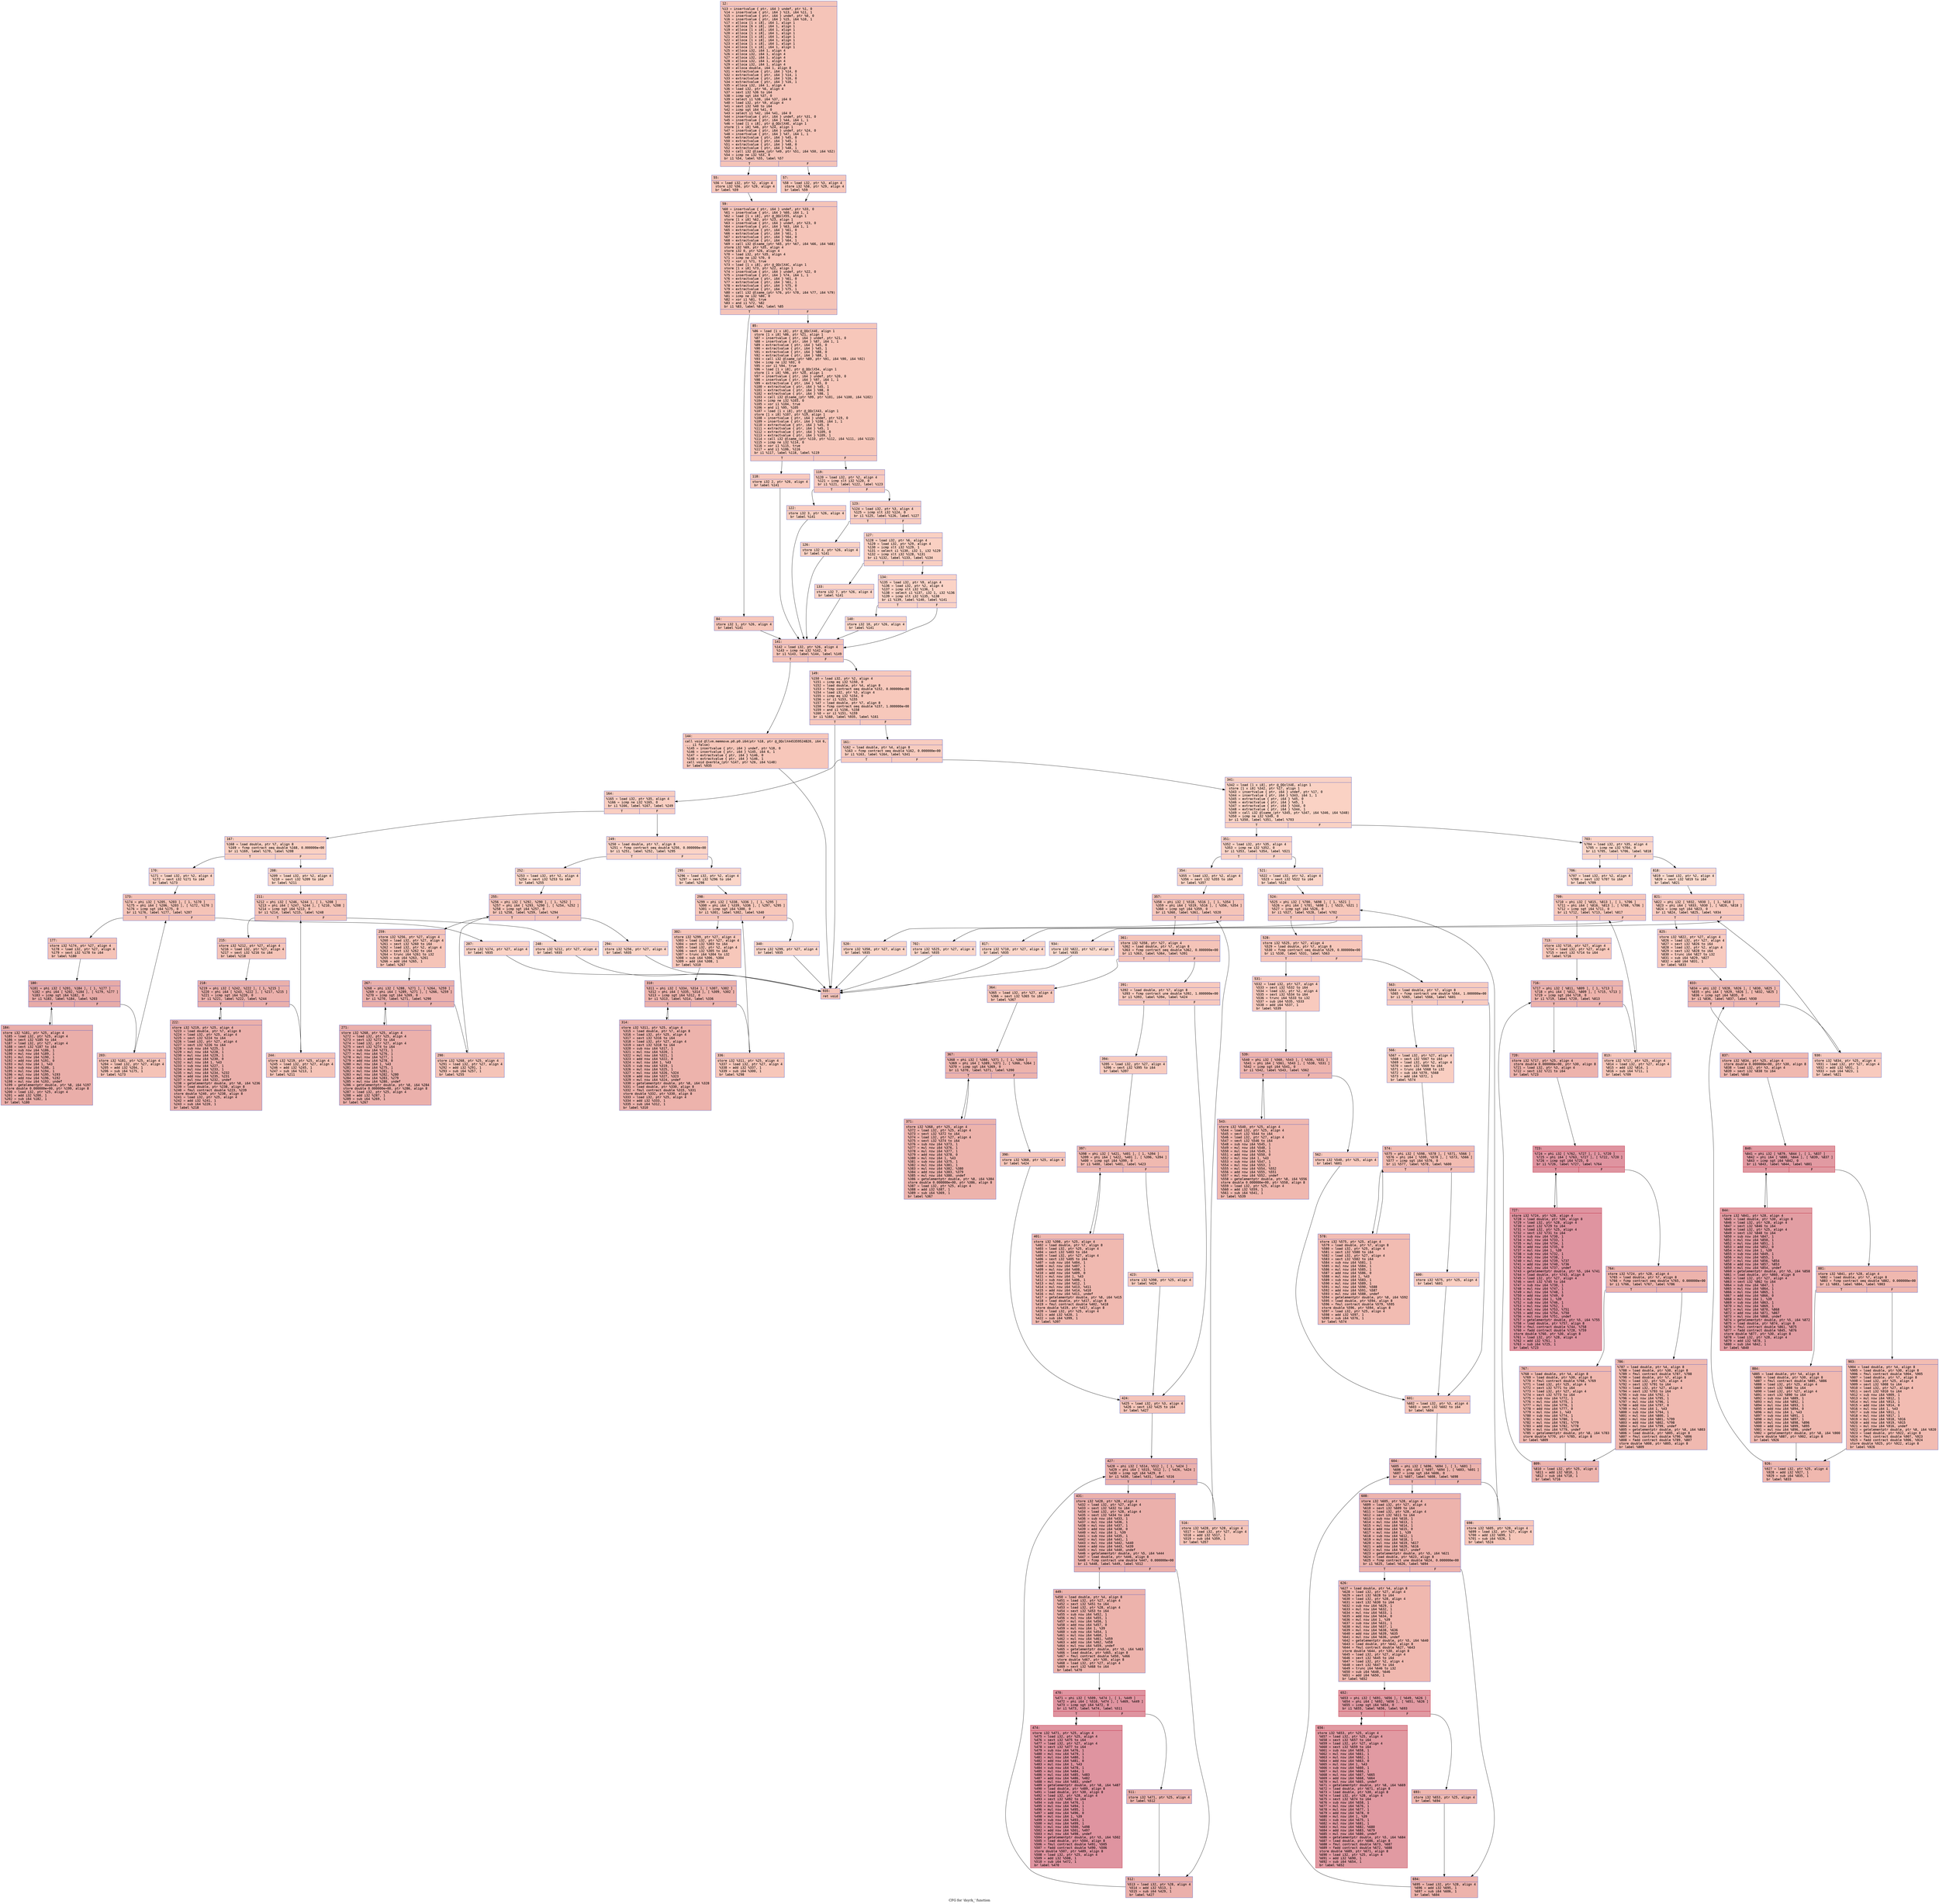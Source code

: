 digraph "CFG for 'dsyrk_' function" {
	label="CFG for 'dsyrk_' function";

	Node0x55ee101ff640 [shape=record,color="#3d50c3ff", style=filled, fillcolor="#e97a5f70" fontname="Courier",label="{12:\l|  %13 = insertvalue \{ ptr, i64 \} undef, ptr %1, 0\l  %14 = insertvalue \{ ptr, i64 \} %13, i64 %11, 1\l  %15 = insertvalue \{ ptr, i64 \} undef, ptr %0, 0\l  %16 = insertvalue \{ ptr, i64 \} %15, i64 %10, 1\l  %17 = alloca [1 x i8], i64 1, align 1\l  %18 = alloca [6 x i8], i64 1, align 1\l  %19 = alloca [1 x i8], i64 1, align 1\l  %20 = alloca [1 x i8], i64 1, align 1\l  %21 = alloca [1 x i8], i64 1, align 1\l  %22 = alloca [1 x i8], i64 1, align 1\l  %23 = alloca [1 x i8], i64 1, align 1\l  %24 = alloca [1 x i8], i64 1, align 1\l  %25 = alloca i32, i64 1, align 4\l  %26 = alloca i32, i64 1, align 4\l  %27 = alloca i32, i64 1, align 4\l  %28 = alloca i32, i64 1, align 4\l  %29 = alloca i32, i64 1, align 4\l  %30 = alloca double, i64 1, align 8\l  %31 = extractvalue \{ ptr, i64 \} %14, 0\l  %32 = extractvalue \{ ptr, i64 \} %14, 1\l  %33 = extractvalue \{ ptr, i64 \} %16, 0\l  %34 = extractvalue \{ ptr, i64 \} %16, 1\l  %35 = alloca i32, i64 1, align 4\l  %36 = load i32, ptr %6, align 4\l  %37 = sext i32 %36 to i64\l  %38 = icmp sgt i64 %37, 0\l  %39 = select i1 %38, i64 %37, i64 0\l  %40 = load i32, ptr %9, align 4\l  %41 = sext i32 %40 to i64\l  %42 = icmp sgt i64 %41, 0\l  %43 = select i1 %42, i64 %41, i64 0\l  %44 = insertvalue \{ ptr, i64 \} undef, ptr %31, 0\l  %45 = insertvalue \{ ptr, i64 \} %44, i64 1, 1\l  %46 = load [1 x i8], ptr @_QQclX4E, align 1\l  store [1 x i8] %46, ptr %24, align 1\l  %47 = insertvalue \{ ptr, i64 \} undef, ptr %24, 0\l  %48 = insertvalue \{ ptr, i64 \} %47, i64 1, 1\l  %49 = extractvalue \{ ptr, i64 \} %45, 0\l  %50 = extractvalue \{ ptr, i64 \} %45, 1\l  %51 = extractvalue \{ ptr, i64 \} %48, 0\l  %52 = extractvalue \{ ptr, i64 \} %48, 1\l  %53 = call i32 @lsame_(ptr %49, ptr %51, i64 %50, i64 %52)\l  %54 = icmp ne i32 %53, 0\l  br i1 %54, label %55, label %57\l|{<s0>T|<s1>F}}"];
	Node0x55ee101ff640:s0 -> Node0x55ee102081f0[tooltip="12 -> 55\nProbability 62.50%" ];
	Node0x55ee101ff640:s1 -> Node0x55ee10208240[tooltip="12 -> 57\nProbability 37.50%" ];
	Node0x55ee102081f0 [shape=record,color="#3d50c3ff", style=filled, fillcolor="#ec7f6370" fontname="Courier",label="{55:\l|  %56 = load i32, ptr %2, align 4\l  store i32 %56, ptr %29, align 4\l  br label %59\l}"];
	Node0x55ee102081f0 -> Node0x55ee10208460[tooltip="55 -> 59\nProbability 100.00%" ];
	Node0x55ee10208240 [shape=record,color="#3d50c3ff", style=filled, fillcolor="#ed836670" fontname="Courier",label="{57:\l|  %58 = load i32, ptr %3, align 4\l  store i32 %58, ptr %29, align 4\l  br label %59\l}"];
	Node0x55ee10208240 -> Node0x55ee10208460[tooltip="57 -> 59\nProbability 100.00%" ];
	Node0x55ee10208460 [shape=record,color="#3d50c3ff", style=filled, fillcolor="#e97a5f70" fontname="Courier",label="{59:\l|  %60 = insertvalue \{ ptr, i64 \} undef, ptr %33, 0\l  %61 = insertvalue \{ ptr, i64 \} %60, i64 1, 1\l  %62 = load [1 x i8], ptr @_QQclX55, align 1\l  store [1 x i8] %62, ptr %23, align 1\l  %63 = insertvalue \{ ptr, i64 \} undef, ptr %23, 0\l  %64 = insertvalue \{ ptr, i64 \} %63, i64 1, 1\l  %65 = extractvalue \{ ptr, i64 \} %61, 0\l  %66 = extractvalue \{ ptr, i64 \} %61, 1\l  %67 = extractvalue \{ ptr, i64 \} %64, 0\l  %68 = extractvalue \{ ptr, i64 \} %64, 1\l  %69 = call i32 @lsame_(ptr %65, ptr %67, i64 %66, i64 %68)\l  store i32 %69, ptr %35, align 4\l  store i32 0, ptr %26, align 4\l  %70 = load i32, ptr %35, align 4\l  %71 = icmp ne i32 %70, 0\l  %72 = xor i1 %71, true\l  %73 = load [1 x i8], ptr @_QQclX4C, align 1\l  store [1 x i8] %73, ptr %22, align 1\l  %74 = insertvalue \{ ptr, i64 \} undef, ptr %22, 0\l  %75 = insertvalue \{ ptr, i64 \} %74, i64 1, 1\l  %76 = extractvalue \{ ptr, i64 \} %61, 0\l  %77 = extractvalue \{ ptr, i64 \} %61, 1\l  %78 = extractvalue \{ ptr, i64 \} %75, 0\l  %79 = extractvalue \{ ptr, i64 \} %75, 1\l  %80 = call i32 @lsame_(ptr %76, ptr %78, i64 %77, i64 %79)\l  %81 = icmp ne i32 %80, 0\l  %82 = xor i1 %81, true\l  %83 = and i1 %72, %82\l  br i1 %83, label %84, label %85\l|{<s0>T|<s1>F}}"];
	Node0x55ee10208460:s0 -> Node0x55ee102098c0[tooltip="59 -> 84\nProbability 50.00%" ];
	Node0x55ee10208460:s1 -> Node0x55ee10209910[tooltip="59 -> 85\nProbability 50.00%" ];
	Node0x55ee102098c0 [shape=record,color="#3d50c3ff", style=filled, fillcolor="#ec7f6370" fontname="Courier",label="{84:\l|  store i32 1, ptr %26, align 4\l  br label %141\l}"];
	Node0x55ee102098c0 -> Node0x55ee10209ab0[tooltip="84 -> 141\nProbability 100.00%" ];
	Node0x55ee10209910 [shape=record,color="#3d50c3ff", style=filled, fillcolor="#ec7f6370" fontname="Courier",label="{85:\l|  %86 = load [1 x i8], ptr @_QQclX4E, align 1\l  store [1 x i8] %86, ptr %21, align 1\l  %87 = insertvalue \{ ptr, i64 \} undef, ptr %21, 0\l  %88 = insertvalue \{ ptr, i64 \} %87, i64 1, 1\l  %89 = extractvalue \{ ptr, i64 \} %45, 0\l  %90 = extractvalue \{ ptr, i64 \} %45, 1\l  %91 = extractvalue \{ ptr, i64 \} %88, 0\l  %92 = extractvalue \{ ptr, i64 \} %88, 1\l  %93 = call i32 @lsame_(ptr %89, ptr %91, i64 %90, i64 %92)\l  %94 = icmp ne i32 %93, 0\l  %95 = xor i1 %94, true\l  %96 = load [1 x i8], ptr @_QQclX54, align 1\l  store [1 x i8] %96, ptr %20, align 1\l  %97 = insertvalue \{ ptr, i64 \} undef, ptr %20, 0\l  %98 = insertvalue \{ ptr, i64 \} %97, i64 1, 1\l  %99 = extractvalue \{ ptr, i64 \} %45, 0\l  %100 = extractvalue \{ ptr, i64 \} %45, 1\l  %101 = extractvalue \{ ptr, i64 \} %98, 0\l  %102 = extractvalue \{ ptr, i64 \} %98, 1\l  %103 = call i32 @lsame_(ptr %99, ptr %101, i64 %100, i64 %102)\l  %104 = icmp ne i32 %103, 0\l  %105 = xor i1 %104, true\l  %106 = and i1 %95, %105\l  %107 = load [1 x i8], ptr @_QQclX43, align 1\l  store [1 x i8] %107, ptr %19, align 1\l  %108 = insertvalue \{ ptr, i64 \} undef, ptr %19, 0\l  %109 = insertvalue \{ ptr, i64 \} %108, i64 1, 1\l  %110 = extractvalue \{ ptr, i64 \} %45, 0\l  %111 = extractvalue \{ ptr, i64 \} %45, 1\l  %112 = extractvalue \{ ptr, i64 \} %109, 0\l  %113 = extractvalue \{ ptr, i64 \} %109, 1\l  %114 = call i32 @lsame_(ptr %110, ptr %112, i64 %111, i64 %113)\l  %115 = icmp ne i32 %114, 0\l  %116 = xor i1 %115, true\l  %117 = and i1 %106, %116\l  br i1 %117, label %118, label %119\l|{<s0>T|<s1>F}}"];
	Node0x55ee10209910:s0 -> Node0x55ee1020ba20[tooltip="85 -> 118\nProbability 50.00%" ];
	Node0x55ee10209910:s1 -> Node0x55ee1020ba70[tooltip="85 -> 119\nProbability 50.00%" ];
	Node0x55ee1020ba20 [shape=record,color="#3d50c3ff", style=filled, fillcolor="#ef886b70" fontname="Courier",label="{118:\l|  store i32 2, ptr %26, align 4\l  br label %141\l}"];
	Node0x55ee1020ba20 -> Node0x55ee10209ab0[tooltip="118 -> 141\nProbability 100.00%" ];
	Node0x55ee1020ba70 [shape=record,color="#3d50c3ff", style=filled, fillcolor="#ef886b70" fontname="Courier",label="{119:\l|  %120 = load i32, ptr %2, align 4\l  %121 = icmp slt i32 %120, 0\l  br i1 %121, label %122, label %123\l|{<s0>T|<s1>F}}"];
	Node0x55ee1020ba70:s0 -> Node0x55ee1020bd90[tooltip="119 -> 122\nProbability 37.50%" ];
	Node0x55ee1020ba70:s1 -> Node0x55ee1020bde0[tooltip="119 -> 123\nProbability 62.50%" ];
	Node0x55ee1020bd90 [shape=record,color="#3d50c3ff", style=filled, fillcolor="#f3947570" fontname="Courier",label="{122:\l|  store i32 3, ptr %26, align 4\l  br label %141\l}"];
	Node0x55ee1020bd90 -> Node0x55ee10209ab0[tooltip="122 -> 141\nProbability 100.00%" ];
	Node0x55ee1020bde0 [shape=record,color="#3d50c3ff", style=filled, fillcolor="#f08b6e70" fontname="Courier",label="{123:\l|  %124 = load i32, ptr %3, align 4\l  %125 = icmp slt i32 %124, 0\l  br i1 %125, label %126, label %127\l|{<s0>T|<s1>F}}"];
	Node0x55ee1020bde0:s0 -> Node0x55ee1020c100[tooltip="123 -> 126\nProbability 37.50%" ];
	Node0x55ee1020bde0:s1 -> Node0x55ee1020c150[tooltip="123 -> 127\nProbability 62.50%" ];
	Node0x55ee1020c100 [shape=record,color="#3d50c3ff", style=filled, fillcolor="#f4987a70" fontname="Courier",label="{126:\l|  store i32 4, ptr %26, align 4\l  br label %141\l}"];
	Node0x55ee1020c100 -> Node0x55ee10209ab0[tooltip="126 -> 141\nProbability 100.00%" ];
	Node0x55ee1020c150 [shape=record,color="#3d50c3ff", style=filled, fillcolor="#f3947570" fontname="Courier",label="{127:\l|  %128 = load i32, ptr %6, align 4\l  %129 = load i32, ptr %29, align 4\l  %130 = icmp slt i32 %129, 1\l  %131 = select i1 %130, i32 1, i32 %129\l  %132 = icmp slt i32 %128, %131\l  br i1 %132, label %133, label %134\l|{<s0>T|<s1>F}}"];
	Node0x55ee1020c150:s0 -> Node0x55ee1020c630[tooltip="127 -> 133\nProbability 50.00%" ];
	Node0x55ee1020c150:s1 -> Node0x55ee1020c680[tooltip="127 -> 134\nProbability 50.00%" ];
	Node0x55ee1020c630 [shape=record,color="#3d50c3ff", style=filled, fillcolor="#f59c7d70" fontname="Courier",label="{133:\l|  store i32 7, ptr %26, align 4\l  br label %141\l}"];
	Node0x55ee1020c630 -> Node0x55ee10209ab0[tooltip="133 -> 141\nProbability 100.00%" ];
	Node0x55ee1020c680 [shape=record,color="#3d50c3ff", style=filled, fillcolor="#f59c7d70" fontname="Courier",label="{134:\l|  %135 = load i32, ptr %9, align 4\l  %136 = load i32, ptr %2, align 4\l  %137 = icmp slt i32 %136, 1\l  %138 = select i1 %137, i32 1, i32 %136\l  %139 = icmp slt i32 %135, %138\l  br i1 %139, label %140, label %141\l|{<s0>T|<s1>F}}"];
	Node0x55ee1020c680:s0 -> Node0x55ee1020cb60[tooltip="134 -> 140\nProbability 50.00%" ];
	Node0x55ee1020c680:s1 -> Node0x55ee10209ab0[tooltip="134 -> 141\nProbability 50.00%" ];
	Node0x55ee1020cb60 [shape=record,color="#3d50c3ff", style=filled, fillcolor="#f5a08170" fontname="Courier",label="{140:\l|  store i32 10, ptr %26, align 4\l  br label %141\l}"];
	Node0x55ee1020cb60 -> Node0x55ee10209ab0[tooltip="140 -> 141\nProbability 100.00%" ];
	Node0x55ee10209ab0 [shape=record,color="#3d50c3ff", style=filled, fillcolor="#e97a5f70" fontname="Courier",label="{141:\l|  %142 = load i32, ptr %26, align 4\l  %143 = icmp ne i32 %142, 0\l  br i1 %143, label %144, label %149\l|{<s0>T|<s1>F}}"];
	Node0x55ee10209ab0:s0 -> Node0x55ee1020ce80[tooltip="141 -> 144\nProbability 62.50%" ];
	Node0x55ee10209ab0:s1 -> Node0x55ee1020ced0[tooltip="141 -> 149\nProbability 37.50%" ];
	Node0x55ee1020ce80 [shape=record,color="#3d50c3ff", style=filled, fillcolor="#ec7f6370" fontname="Courier",label="{144:\l|  call void @llvm.memmove.p0.p0.i64(ptr %18, ptr @_QQclX445359524B20, i64 6,\l... i1 false)\l  %145 = insertvalue \{ ptr, i64 \} undef, ptr %18, 0\l  %146 = insertvalue \{ ptr, i64 \} %145, i64 6, 1\l  %147 = extractvalue \{ ptr, i64 \} %146, 0\l  %148 = extractvalue \{ ptr, i64 \} %146, 1\l  call void @xerbla_(ptr %147, ptr %26, i64 %148)\l  br label %935\l}"];
	Node0x55ee1020ce80 -> Node0x55ee1020d4d0[tooltip="144 -> 935\nProbability 100.00%" ];
	Node0x55ee1020ced0 [shape=record,color="#3d50c3ff", style=filled, fillcolor="#ed836670" fontname="Courier",label="{149:\l|  %150 = load i32, ptr %2, align 4\l  %151 = icmp eq i32 %150, 0\l  %152 = load double, ptr %4, align 8\l  %153 = fcmp contract oeq double %152, 0.000000e+00\l  %154 = load i32, ptr %3, align 4\l  %155 = icmp eq i32 %154, 0\l  %156 = or i1 %153, %155\l  %157 = load double, ptr %7, align 8\l  %158 = fcmp contract oeq double %157, 1.000000e+00\l  %159 = and i1 %156, %158\l  %160 = or i1 %151, %159\l  br i1 %160, label %935, label %161\l|{<s0>T|<s1>F}}"];
	Node0x55ee1020ced0:s0 -> Node0x55ee1020d4d0[tooltip="149 -> 935\nProbability 50.00%" ];
	Node0x55ee1020ced0:s1 -> Node0x55ee1020db80[tooltip="149 -> 161\nProbability 50.00%" ];
	Node0x55ee1020db80 [shape=record,color="#3d50c3ff", style=filled, fillcolor="#f08b6e70" fontname="Courier",label="{161:\l|  %162 = load double, ptr %4, align 8\l  %163 = fcmp contract oeq double %162, 0.000000e+00\l  br i1 %163, label %164, label %341\l|{<s0>T|<s1>F}}"];
	Node0x55ee1020db80:s0 -> Node0x55ee1020dd90[tooltip="161 -> 164\nProbability 62.50%" ];
	Node0x55ee1020db80:s1 -> Node0x55ee1020dde0[tooltip="161 -> 341\nProbability 37.50%" ];
	Node0x55ee1020dd90 [shape=record,color="#3d50c3ff", style=filled, fillcolor="#f2907270" fontname="Courier",label="{164:\l|  %165 = load i32, ptr %35, align 4\l  %166 = icmp ne i32 %165, 0\l  br i1 %166, label %167, label %249\l|{<s0>T|<s1>F}}"];
	Node0x55ee1020dd90:s0 -> Node0x55ee1020dff0[tooltip="164 -> 167\nProbability 62.50%" ];
	Node0x55ee1020dd90:s1 -> Node0x55ee1020e040[tooltip="164 -> 249\nProbability 37.50%" ];
	Node0x55ee1020dff0 [shape=record,color="#3d50c3ff", style=filled, fillcolor="#f3947570" fontname="Courier",label="{167:\l|  %168 = load double, ptr %7, align 8\l  %169 = fcmp contract oeq double %168, 0.000000e+00\l  br i1 %169, label %170, label %208\l|{<s0>T|<s1>F}}"];
	Node0x55ee1020dff0:s0 -> Node0x55ee1020e250[tooltip="167 -> 170\nProbability 62.50%" ];
	Node0x55ee1020dff0:s1 -> Node0x55ee1020e2a0[tooltip="167 -> 208\nProbability 37.50%" ];
	Node0x55ee1020e250 [shape=record,color="#3d50c3ff", style=filled, fillcolor="#f59c7d70" fontname="Courier",label="{170:\l|  %171 = load i32, ptr %2, align 4\l  %172 = sext i32 %171 to i64\l  br label %173\l}"];
	Node0x55ee1020e250 -> Node0x55ee1020e490[tooltip="170 -> 173\nProbability 100.00%" ];
	Node0x55ee1020e490 [shape=record,color="#3d50c3ff", style=filled, fillcolor="#e8765c70" fontname="Courier",label="{173:\l|  %174 = phi i32 [ %205, %203 ], [ 1, %170 ]\l  %175 = phi i64 [ %206, %203 ], [ %172, %170 ]\l  %176 = icmp sgt i64 %175, 0\l  br i1 %176, label %177, label %207\l|{<s0>T|<s1>F}}"];
	Node0x55ee1020e490:s0 -> Node0x55ee1020e7b0[tooltip="173 -> 177\nProbability 96.88%" ];
	Node0x55ee1020e490:s1 -> Node0x55ee1020e800[tooltip="173 -> 207\nProbability 3.12%" ];
	Node0x55ee1020e7b0 [shape=record,color="#3d50c3ff", style=filled, fillcolor="#e8765c70" fontname="Courier",label="{177:\l|  store i32 %174, ptr %27, align 4\l  %178 = load i32, ptr %27, align 4\l  %179 = sext i32 %178 to i64\l  br label %180\l}"];
	Node0x55ee1020e7b0 -> Node0x55ee1020ea90[tooltip="177 -> 180\nProbability 100.00%" ];
	Node0x55ee1020ea90 [shape=record,color="#3d50c3ff", style=filled, fillcolor="#cc403a70" fontname="Courier",label="{180:\l|  %181 = phi i32 [ %201, %184 ], [ 1, %177 ]\l  %182 = phi i64 [ %202, %184 ], [ %179, %177 ]\l  %183 = icmp sgt i64 %182, 0\l  br i1 %183, label %184, label %203\l|{<s0>T|<s1>F}}"];
	Node0x55ee1020ea90:s0 -> Node0x55ee1020eb50[tooltip="180 -> 184\nProbability 96.88%" ];
	Node0x55ee1020ea90:s1 -> Node0x55ee1020e550[tooltip="180 -> 203\nProbability 3.12%" ];
	Node0x55ee1020eb50 [shape=record,color="#3d50c3ff", style=filled, fillcolor="#d0473d70" fontname="Courier",label="{184:\l|  store i32 %181, ptr %25, align 4\l  %185 = load i32, ptr %25, align 4\l  %186 = sext i32 %185 to i64\l  %187 = load i32, ptr %27, align 4\l  %188 = sext i32 %187 to i64\l  %189 = sub nsw i64 %186, 1\l  %190 = mul nsw i64 %189, 1\l  %191 = mul nsw i64 %190, 1\l  %192 = add nsw i64 %191, 0\l  %193 = mul nsw i64 1, %43\l  %194 = sub nsw i64 %188, 1\l  %195 = mul nsw i64 %194, 1\l  %196 = mul nsw i64 %195, %193\l  %197 = add nsw i64 %196, %192\l  %198 = mul nsw i64 %193, undef\l  %199 = getelementptr double, ptr %8, i64 %197\l  store double 0.000000e+00, ptr %199, align 8\l  %200 = load i32, ptr %25, align 4\l  %201 = add i32 %200, 1\l  %202 = sub i64 %182, 1\l  br label %180\l}"];
	Node0x55ee1020eb50 -> Node0x55ee1020ea90[tooltip="184 -> 180\nProbability 100.00%" ];
	Node0x55ee1020e550 [shape=record,color="#3d50c3ff", style=filled, fillcolor="#e8765c70" fontname="Courier",label="{203:\l|  store i32 %181, ptr %25, align 4\l  %204 = load i32, ptr %27, align 4\l  %205 = add i32 %204, 1\l  %206 = sub i64 %175, 1\l  br label %173\l}"];
	Node0x55ee1020e550 -> Node0x55ee1020e490[tooltip="203 -> 173\nProbability 100.00%" ];
	Node0x55ee1020e800 [shape=record,color="#3d50c3ff", style=filled, fillcolor="#f59c7d70" fontname="Courier",label="{207:\l|  store i32 %174, ptr %27, align 4\l  br label %935\l}"];
	Node0x55ee1020e800 -> Node0x55ee1020d4d0[tooltip="207 -> 935\nProbability 100.00%" ];
	Node0x55ee1020e2a0 [shape=record,color="#3d50c3ff", style=filled, fillcolor="#f5a08170" fontname="Courier",label="{208:\l|  %209 = load i32, ptr %2, align 4\l  %210 = sext i32 %209 to i64\l  br label %211\l}"];
	Node0x55ee1020e2a0 -> Node0x55ee1020ae90[tooltip="208 -> 211\nProbability 100.00%" ];
	Node0x55ee1020ae90 [shape=record,color="#3d50c3ff", style=filled, fillcolor="#e97a5f70" fontname="Courier",label="{211:\l|  %212 = phi i32 [ %246, %244 ], [ 1, %208 ]\l  %213 = phi i64 [ %247, %244 ], [ %210, %208 ]\l  %214 = icmp sgt i64 %213, 0\l  br i1 %214, label %215, label %248\l|{<s0>T|<s1>F}}"];
	Node0x55ee1020ae90:s0 -> Node0x55ee1020b1b0[tooltip="211 -> 215\nProbability 96.88%" ];
	Node0x55ee1020ae90:s1 -> Node0x55ee1020b200[tooltip="211 -> 248\nProbability 3.12%" ];
	Node0x55ee1020b1b0 [shape=record,color="#3d50c3ff", style=filled, fillcolor="#e97a5f70" fontname="Courier",label="{215:\l|  store i32 %212, ptr %27, align 4\l  %216 = load i32, ptr %27, align 4\l  %217 = sext i32 %216 to i64\l  br label %218\l}"];
	Node0x55ee1020b1b0 -> Node0x55ee1020b250[tooltip="215 -> 218\nProbability 100.00%" ];
	Node0x55ee1020b250 [shape=record,color="#3d50c3ff", style=filled, fillcolor="#d24b4070" fontname="Courier",label="{218:\l|  %219 = phi i32 [ %242, %222 ], [ 1, %215 ]\l  %220 = phi i64 [ %243, %222 ], [ %217, %215 ]\l  %221 = icmp sgt i64 %220, 0\l  br i1 %221, label %222, label %244\l|{<s0>T|<s1>F}}"];
	Node0x55ee1020b250:s0 -> Node0x55ee10211550[tooltip="218 -> 222\nProbability 96.88%" ];
	Node0x55ee1020b250:s1 -> Node0x55ee1020af50[tooltip="218 -> 244\nProbability 3.12%" ];
	Node0x55ee10211550 [shape=record,color="#3d50c3ff", style=filled, fillcolor="#d24b4070" fontname="Courier",label="{222:\l|  store i32 %219, ptr %25, align 4\l  %223 = load double, ptr %7, align 8\l  %224 = load i32, ptr %25, align 4\l  %225 = sext i32 %224 to i64\l  %226 = load i32, ptr %27, align 4\l  %227 = sext i32 %226 to i64\l  %228 = sub nsw i64 %225, 1\l  %229 = mul nsw i64 %228, 1\l  %230 = mul nsw i64 %229, 1\l  %231 = add nsw i64 %230, 0\l  %232 = mul nsw i64 1, %43\l  %233 = sub nsw i64 %227, 1\l  %234 = mul nsw i64 %233, 1\l  %235 = mul nsw i64 %234, %232\l  %236 = add nsw i64 %235, %231\l  %237 = mul nsw i64 %232, undef\l  %238 = getelementptr double, ptr %8, i64 %236\l  %239 = load double, ptr %238, align 8\l  %240 = fmul contract double %223, %239\l  store double %240, ptr %238, align 8\l  %241 = load i32, ptr %25, align 4\l  %242 = add i32 %241, 1\l  %243 = sub i64 %220, 1\l  br label %218\l}"];
	Node0x55ee10211550 -> Node0x55ee1020b250[tooltip="222 -> 218\nProbability 100.00%" ];
	Node0x55ee1020af50 [shape=record,color="#3d50c3ff", style=filled, fillcolor="#e97a5f70" fontname="Courier",label="{244:\l|  store i32 %219, ptr %25, align 4\l  %245 = load i32, ptr %27, align 4\l  %246 = add i32 %245, 1\l  %247 = sub i64 %213, 1\l  br label %211\l}"];
	Node0x55ee1020af50 -> Node0x55ee1020ae90[tooltip="244 -> 211\nProbability 100.00%" ];
	Node0x55ee1020b200 [shape=record,color="#3d50c3ff", style=filled, fillcolor="#f5a08170" fontname="Courier",label="{248:\l|  store i32 %212, ptr %27, align 4\l  br label %935\l}"];
	Node0x55ee1020b200 -> Node0x55ee1020d4d0[tooltip="248 -> 935\nProbability 100.00%" ];
	Node0x55ee1020e040 [shape=record,color="#3d50c3ff", style=filled, fillcolor="#f59c7d70" fontname="Courier",label="{249:\l|  %250 = load double, ptr %7, align 8\l  %251 = fcmp contract oeq double %250, 0.000000e+00\l  br i1 %251, label %252, label %295\l|{<s0>T|<s1>F}}"];
	Node0x55ee1020e040:s0 -> Node0x55ee10212a30[tooltip="249 -> 252\nProbability 62.50%" ];
	Node0x55ee1020e040:s1 -> Node0x55ee10212a80[tooltip="249 -> 295\nProbability 37.50%" ];
	Node0x55ee10212a30 [shape=record,color="#3d50c3ff", style=filled, fillcolor="#f5a08170" fontname="Courier",label="{252:\l|  %253 = load i32, ptr %2, align 4\l  %254 = sext i32 %253 to i64\l  br label %255\l}"];
	Node0x55ee10212a30 -> Node0x55ee10212c70[tooltip="252 -> 255\nProbability 100.00%" ];
	Node0x55ee10212c70 [shape=record,color="#3d50c3ff", style=filled, fillcolor="#e97a5f70" fontname="Courier",label="{255:\l|  %256 = phi i32 [ %292, %290 ], [ 1, %252 ]\l  %257 = phi i64 [ %293, %290 ], [ %254, %252 ]\l  %258 = icmp sgt i64 %257, 0\l  br i1 %258, label %259, label %294\l|{<s0>T|<s1>F}}"];
	Node0x55ee10212c70:s0 -> Node0x55ee10212f90[tooltip="255 -> 259\nProbability 96.88%" ];
	Node0x55ee10212c70:s1 -> Node0x55ee10212fe0[tooltip="255 -> 294\nProbability 3.12%" ];
	Node0x55ee10212f90 [shape=record,color="#3d50c3ff", style=filled, fillcolor="#e97a5f70" fontname="Courier",label="{259:\l|  store i32 %256, ptr %27, align 4\l  %260 = load i32, ptr %27, align 4\l  %261 = sext i32 %260 to i64\l  %262 = load i32, ptr %2, align 4\l  %263 = sext i32 %262 to i64\l  %264 = trunc i64 %261 to i32\l  %265 = sub i64 %263, %261\l  %266 = add i64 %265, 1\l  br label %267\l}"];
	Node0x55ee10212f90 -> Node0x55ee102134f0[tooltip="259 -> 267\nProbability 100.00%" ];
	Node0x55ee102134f0 [shape=record,color="#3d50c3ff", style=filled, fillcolor="#d24b4070" fontname="Courier",label="{267:\l|  %268 = phi i32 [ %288, %271 ], [ %264, %259 ]\l  %269 = phi i64 [ %289, %271 ], [ %266, %259 ]\l  %270 = icmp sgt i64 %269, 0\l  br i1 %270, label %271, label %290\l|{<s0>T|<s1>F}}"];
	Node0x55ee102134f0:s0 -> Node0x55ee102135b0[tooltip="267 -> 271\nProbability 96.88%" ];
	Node0x55ee102134f0:s1 -> Node0x55ee10212d30[tooltip="267 -> 290\nProbability 3.12%" ];
	Node0x55ee102135b0 [shape=record,color="#3d50c3ff", style=filled, fillcolor="#d24b4070" fontname="Courier",label="{271:\l|  store i32 %268, ptr %25, align 4\l  %272 = load i32, ptr %25, align 4\l  %273 = sext i32 %272 to i64\l  %274 = load i32, ptr %27, align 4\l  %275 = sext i32 %274 to i64\l  %276 = sub nsw i64 %273, 1\l  %277 = mul nsw i64 %276, 1\l  %278 = mul nsw i64 %277, 1\l  %279 = add nsw i64 %278, 0\l  %280 = mul nsw i64 1, %43\l  %281 = sub nsw i64 %275, 1\l  %282 = mul nsw i64 %281, 1\l  %283 = mul nsw i64 %282, %280\l  %284 = add nsw i64 %283, %279\l  %285 = mul nsw i64 %280, undef\l  %286 = getelementptr double, ptr %8, i64 %284\l  store double 0.000000e+00, ptr %286, align 8\l  %287 = load i32, ptr %25, align 4\l  %288 = add i32 %287, 1\l  %289 = sub i64 %269, 1\l  br label %267\l}"];
	Node0x55ee102135b0 -> Node0x55ee102134f0[tooltip="271 -> 267\nProbability 100.00%" ];
	Node0x55ee10212d30 [shape=record,color="#3d50c3ff", style=filled, fillcolor="#e97a5f70" fontname="Courier",label="{290:\l|  store i32 %268, ptr %25, align 4\l  %291 = load i32, ptr %27, align 4\l  %292 = add i32 %291, 1\l  %293 = sub i64 %257, 1\l  br label %255\l}"];
	Node0x55ee10212d30 -> Node0x55ee10212c70[tooltip="290 -> 255\nProbability 100.00%" ];
	Node0x55ee10212fe0 [shape=record,color="#3d50c3ff", style=filled, fillcolor="#f5a08170" fontname="Courier",label="{294:\l|  store i32 %256, ptr %27, align 4\l  br label %935\l}"];
	Node0x55ee10212fe0 -> Node0x55ee1020d4d0[tooltip="294 -> 935\nProbability 100.00%" ];
	Node0x55ee10212a80 [shape=record,color="#3d50c3ff", style=filled, fillcolor="#f6a38570" fontname="Courier",label="{295:\l|  %296 = load i32, ptr %2, align 4\l  %297 = sext i32 %296 to i64\l  br label %298\l}"];
	Node0x55ee10212a80 -> Node0x55ee102148e0[tooltip="295 -> 298\nProbability 100.00%" ];
	Node0x55ee102148e0 [shape=record,color="#3d50c3ff", style=filled, fillcolor="#ec7f6370" fontname="Courier",label="{298:\l|  %299 = phi i32 [ %338, %336 ], [ 1, %295 ]\l  %300 = phi i64 [ %339, %336 ], [ %297, %295 ]\l  %301 = icmp sgt i64 %300, 0\l  br i1 %301, label %302, label %340\l|{<s0>T|<s1>F}}"];
	Node0x55ee102148e0:s0 -> Node0x55ee10214c00[tooltip="298 -> 302\nProbability 96.88%" ];
	Node0x55ee102148e0:s1 -> Node0x55ee10214c50[tooltip="298 -> 340\nProbability 3.12%" ];
	Node0x55ee10214c00 [shape=record,color="#3d50c3ff", style=filled, fillcolor="#ec7f6370" fontname="Courier",label="{302:\l|  store i32 %299, ptr %27, align 4\l  %303 = load i32, ptr %27, align 4\l  %304 = sext i32 %303 to i64\l  %305 = load i32, ptr %2, align 4\l  %306 = sext i32 %305 to i64\l  %307 = trunc i64 %304 to i32\l  %308 = sub i64 %306, %304\l  %309 = add i64 %308, 1\l  br label %310\l}"];
	Node0x55ee10214c00 -> Node0x55ee10215160[tooltip="302 -> 310\nProbability 100.00%" ];
	Node0x55ee10215160 [shape=record,color="#3d50c3ff", style=filled, fillcolor="#d6524470" fontname="Courier",label="{310:\l|  %311 = phi i32 [ %334, %314 ], [ %307, %302 ]\l  %312 = phi i64 [ %335, %314 ], [ %309, %302 ]\l  %313 = icmp sgt i64 %312, 0\l  br i1 %313, label %314, label %336\l|{<s0>T|<s1>F}}"];
	Node0x55ee10215160:s0 -> Node0x55ee10215220[tooltip="310 -> 314\nProbability 96.88%" ];
	Node0x55ee10215160:s1 -> Node0x55ee102149a0[tooltip="310 -> 336\nProbability 3.12%" ];
	Node0x55ee10215220 [shape=record,color="#3d50c3ff", style=filled, fillcolor="#d6524470" fontname="Courier",label="{314:\l|  store i32 %311, ptr %25, align 4\l  %315 = load double, ptr %7, align 8\l  %316 = load i32, ptr %25, align 4\l  %317 = sext i32 %316 to i64\l  %318 = load i32, ptr %27, align 4\l  %319 = sext i32 %318 to i64\l  %320 = sub nsw i64 %317, 1\l  %321 = mul nsw i64 %320, 1\l  %322 = mul nsw i64 %321, 1\l  %323 = add nsw i64 %322, 0\l  %324 = mul nsw i64 1, %43\l  %325 = sub nsw i64 %319, 1\l  %326 = mul nsw i64 %325, 1\l  %327 = mul nsw i64 %326, %324\l  %328 = add nsw i64 %327, %323\l  %329 = mul nsw i64 %324, undef\l  %330 = getelementptr double, ptr %8, i64 %328\l  %331 = load double, ptr %330, align 8\l  %332 = fmul contract double %315, %331\l  store double %332, ptr %330, align 8\l  %333 = load i32, ptr %25, align 4\l  %334 = add i32 %333, 1\l  %335 = sub i64 %312, 1\l  br label %310\l}"];
	Node0x55ee10215220 -> Node0x55ee10215160[tooltip="314 -> 310\nProbability 100.00%" ];
	Node0x55ee102149a0 [shape=record,color="#3d50c3ff", style=filled, fillcolor="#ec7f6370" fontname="Courier",label="{336:\l|  store i32 %311, ptr %25, align 4\l  %337 = load i32, ptr %27, align 4\l  %338 = add i32 %337, 1\l  %339 = sub i64 %300, 1\l  br label %298\l}"];
	Node0x55ee102149a0 -> Node0x55ee102148e0[tooltip="336 -> 298\nProbability 100.00%" ];
	Node0x55ee10214c50 [shape=record,color="#3d50c3ff", style=filled, fillcolor="#f6a38570" fontname="Courier",label="{340:\l|  store i32 %299, ptr %27, align 4\l  br label %935\l}"];
	Node0x55ee10214c50 -> Node0x55ee1020d4d0[tooltip="340 -> 935\nProbability 100.00%" ];
	Node0x55ee1020dde0 [shape=record,color="#3d50c3ff", style=filled, fillcolor="#f4987a70" fontname="Courier",label="{341:\l|  %342 = load [1 x i8], ptr @_QQclX4E, align 1\l  store [1 x i8] %342, ptr %17, align 1\l  %343 = insertvalue \{ ptr, i64 \} undef, ptr %17, 0\l  %344 = insertvalue \{ ptr, i64 \} %343, i64 1, 1\l  %345 = extractvalue \{ ptr, i64 \} %45, 0\l  %346 = extractvalue \{ ptr, i64 \} %45, 1\l  %347 = extractvalue \{ ptr, i64 \} %344, 0\l  %348 = extractvalue \{ ptr, i64 \} %344, 1\l  %349 = call i32 @lsame_(ptr %345, ptr %347, i64 %346, i64 %348)\l  %350 = icmp ne i32 %349, 0\l  br i1 %350, label %351, label %703\l|{<s0>T|<s1>F}}"];
	Node0x55ee1020dde0:s0 -> Node0x55ee10216c90[tooltip="341 -> 351\nProbability 62.50%" ];
	Node0x55ee1020dde0:s1 -> Node0x55ee10216ce0[tooltip="341 -> 703\nProbability 37.50%" ];
	Node0x55ee10216c90 [shape=record,color="#3d50c3ff", style=filled, fillcolor="#f59c7d70" fontname="Courier",label="{351:\l|  %352 = load i32, ptr %35, align 4\l  %353 = icmp ne i32 %352, 0\l  br i1 %353, label %354, label %521\l|{<s0>T|<s1>F}}"];
	Node0x55ee10216c90:s0 -> Node0x55ee10216ef0[tooltip="351 -> 354\nProbability 62.50%" ];
	Node0x55ee10216c90:s1 -> Node0x55ee10216f40[tooltip="351 -> 521\nProbability 37.50%" ];
	Node0x55ee10216ef0 [shape=record,color="#3d50c3ff", style=filled, fillcolor="#f5a08170" fontname="Courier",label="{354:\l|  %355 = load i32, ptr %2, align 4\l  %356 = sext i32 %355 to i64\l  br label %357\l}"];
	Node0x55ee10216ef0 -> Node0x55ee10217130[tooltip="354 -> 357\nProbability 100.00%" ];
	Node0x55ee10217130 [shape=record,color="#3d50c3ff", style=filled, fillcolor="#e97a5f70" fontname="Courier",label="{357:\l|  %358 = phi i32 [ %518, %516 ], [ 1, %354 ]\l  %359 = phi i64 [ %519, %516 ], [ %356, %354 ]\l  %360 = icmp sgt i64 %359, 0\l  br i1 %360, label %361, label %520\l|{<s0>T|<s1>F}}"];
	Node0x55ee10217130:s0 -> Node0x55ee10217450[tooltip="357 -> 361\nProbability 96.88%" ];
	Node0x55ee10217130:s1 -> Node0x55ee102174a0[tooltip="357 -> 520\nProbability 3.12%" ];
	Node0x55ee10217450 [shape=record,color="#3d50c3ff", style=filled, fillcolor="#e97a5f70" fontname="Courier",label="{361:\l|  store i32 %358, ptr %27, align 4\l  %362 = load double, ptr %7, align 8\l  %363 = fcmp contract oeq double %362, 0.000000e+00\l  br i1 %363, label %364, label %391\l|{<s0>T|<s1>F}}"];
	Node0x55ee10217450:s0 -> Node0x55ee10217750[tooltip="361 -> 364\nProbability 62.50%" ];
	Node0x55ee10217450:s1 -> Node0x55ee102177a0[tooltip="361 -> 391\nProbability 37.50%" ];
	Node0x55ee10217750 [shape=record,color="#3d50c3ff", style=filled, fillcolor="#ec7f6370" fontname="Courier",label="{364:\l|  %365 = load i32, ptr %27, align 4\l  %366 = sext i32 %365 to i64\l  br label %367\l}"];
	Node0x55ee10217750 -> Node0x55ee10217990[tooltip="364 -> 367\nProbability 100.00%" ];
	Node0x55ee10217990 [shape=record,color="#3d50c3ff", style=filled, fillcolor="#d6524470" fontname="Courier",label="{367:\l|  %368 = phi i32 [ %388, %371 ], [ 1, %364 ]\l  %369 = phi i64 [ %389, %371 ], [ %366, %364 ]\l  %370 = icmp sgt i64 %369, 0\l  br i1 %370, label %371, label %390\l|{<s0>T|<s1>F}}"];
	Node0x55ee10217990:s0 -> Node0x55ee10217a50[tooltip="367 -> 371\nProbability 96.88%" ];
	Node0x55ee10217990:s1 -> Node0x55ee10217cb0[tooltip="367 -> 390\nProbability 3.12%" ];
	Node0x55ee10217a50 [shape=record,color="#3d50c3ff", style=filled, fillcolor="#d6524470" fontname="Courier",label="{371:\l|  store i32 %368, ptr %25, align 4\l  %372 = load i32, ptr %25, align 4\l  %373 = sext i32 %372 to i64\l  %374 = load i32, ptr %27, align 4\l  %375 = sext i32 %374 to i64\l  %376 = sub nsw i64 %373, 1\l  %377 = mul nsw i64 %376, 1\l  %378 = mul nsw i64 %377, 1\l  %379 = add nsw i64 %378, 0\l  %380 = mul nsw i64 1, %43\l  %381 = sub nsw i64 %375, 1\l  %382 = mul nsw i64 %381, 1\l  %383 = mul nsw i64 %382, %380\l  %384 = add nsw i64 %383, %379\l  %385 = mul nsw i64 %380, undef\l  %386 = getelementptr double, ptr %8, i64 %384\l  store double 0.000000e+00, ptr %386, align 8\l  %387 = load i32, ptr %25, align 4\l  %388 = add i32 %387, 1\l  %389 = sub i64 %369, 1\l  br label %367\l}"];
	Node0x55ee10217a50 -> Node0x55ee10217990[tooltip="371 -> 367\nProbability 100.00%" ];
	Node0x55ee10217cb0 [shape=record,color="#3d50c3ff", style=filled, fillcolor="#ec7f6370" fontname="Courier",label="{390:\l|  store i32 %368, ptr %25, align 4\l  br label %424\l}"];
	Node0x55ee10217cb0 -> Node0x55ee1020f7a0[tooltip="390 -> 424\nProbability 100.00%" ];
	Node0x55ee102177a0 [shape=record,color="#3d50c3ff", style=filled, fillcolor="#ef886b70" fontname="Courier",label="{391:\l|  %392 = load double, ptr %7, align 8\l  %393 = fcmp contract une double %392, 1.000000e+00\l  br i1 %393, label %394, label %424\l|{<s0>T|<s1>F}}"];
	Node0x55ee102177a0:s0 -> Node0x55ee1020f970[tooltip="391 -> 394\nProbability 62.50%" ];
	Node0x55ee102177a0:s1 -> Node0x55ee1020f7a0[tooltip="391 -> 424\nProbability 37.50%" ];
	Node0x55ee1020f970 [shape=record,color="#3d50c3ff", style=filled, fillcolor="#f08b6e70" fontname="Courier",label="{394:\l|  %395 = load i32, ptr %27, align 4\l  %396 = sext i32 %395 to i64\l  br label %397\l}"];
	Node0x55ee1020f970 -> Node0x55ee1020fb60[tooltip="394 -> 397\nProbability 100.00%" ];
	Node0x55ee1020fb60 [shape=record,color="#3d50c3ff", style=filled, fillcolor="#de614d70" fontname="Courier",label="{397:\l|  %398 = phi i32 [ %421, %401 ], [ 1, %394 ]\l  %399 = phi i64 [ %422, %401 ], [ %396, %394 ]\l  %400 = icmp sgt i64 %399, 0\l  br i1 %400, label %401, label %423\l|{<s0>T|<s1>F}}"];
	Node0x55ee1020fb60:s0 -> Node0x55ee1020fc20[tooltip="397 -> 401\nProbability 96.88%" ];
	Node0x55ee1020fb60:s1 -> Node0x55ee1020fe80[tooltip="397 -> 423\nProbability 3.12%" ];
	Node0x55ee1020fc20 [shape=record,color="#3d50c3ff", style=filled, fillcolor="#de614d70" fontname="Courier",label="{401:\l|  store i32 %398, ptr %25, align 4\l  %402 = load double, ptr %7, align 8\l  %403 = load i32, ptr %25, align 4\l  %404 = sext i32 %403 to i64\l  %405 = load i32, ptr %27, align 4\l  %406 = sext i32 %405 to i64\l  %407 = sub nsw i64 %404, 1\l  %408 = mul nsw i64 %407, 1\l  %409 = mul nsw i64 %408, 1\l  %410 = add nsw i64 %409, 0\l  %411 = mul nsw i64 1, %43\l  %412 = sub nsw i64 %406, 1\l  %413 = mul nsw i64 %412, 1\l  %414 = mul nsw i64 %413, %411\l  %415 = add nsw i64 %414, %410\l  %416 = mul nsw i64 %411, undef\l  %417 = getelementptr double, ptr %8, i64 %415\l  %418 = load double, ptr %417, align 8\l  %419 = fmul contract double %402, %418\l  store double %419, ptr %417, align 8\l  %420 = load i32, ptr %25, align 4\l  %421 = add i32 %420, 1\l  %422 = sub i64 %399, 1\l  br label %397\l}"];
	Node0x55ee1020fc20 -> Node0x55ee1020fb60[tooltip="401 -> 397\nProbability 100.00%" ];
	Node0x55ee1020fe80 [shape=record,color="#3d50c3ff", style=filled, fillcolor="#f08b6e70" fontname="Courier",label="{423:\l|  store i32 %398, ptr %25, align 4\l  br label %424\l}"];
	Node0x55ee1020fe80 -> Node0x55ee1020f7a0[tooltip="423 -> 424\nProbability 100.00%" ];
	Node0x55ee1020f7a0 [shape=record,color="#3d50c3ff", style=filled, fillcolor="#e97a5f70" fontname="Courier",label="{424:\l|  %425 = load i32, ptr %3, align 4\l  %426 = sext i32 %425 to i64\l  br label %427\l}"];
	Node0x55ee1020f7a0 -> Node0x55ee10210e80[tooltip="424 -> 427\nProbability 100.00%" ];
	Node0x55ee10210e80 [shape=record,color="#3d50c3ff", style=filled, fillcolor="#d24b4070" fontname="Courier",label="{427:\l|  %428 = phi i32 [ %514, %512 ], [ 1, %424 ]\l  %429 = phi i64 [ %515, %512 ], [ %426, %424 ]\l  %430 = icmp sgt i64 %429, 0\l  br i1 %430, label %431, label %516\l|{<s0>T|<s1>F}}"];
	Node0x55ee10210e80:s0 -> Node0x55ee102111a0[tooltip="427 -> 431\nProbability 96.88%" ];
	Node0x55ee10210e80:s1 -> Node0x55ee102171f0[tooltip="427 -> 516\nProbability 3.12%" ];
	Node0x55ee102111a0 [shape=record,color="#3d50c3ff", style=filled, fillcolor="#d24b4070" fontname="Courier",label="{431:\l|  store i32 %428, ptr %28, align 4\l  %432 = load i32, ptr %27, align 4\l  %433 = sext i32 %432 to i64\l  %434 = load i32, ptr %28, align 4\l  %435 = sext i32 %434 to i64\l  %436 = sub nsw i64 %433, 1\l  %437 = mul nsw i64 %436, 1\l  %438 = mul nsw i64 %437, 1\l  %439 = add nsw i64 %438, 0\l  %440 = mul nsw i64 1, %39\l  %441 = sub nsw i64 %435, 1\l  %442 = mul nsw i64 %441, 1\l  %443 = mul nsw i64 %442, %440\l  %444 = add nsw i64 %443, %439\l  %445 = mul nsw i64 %440, undef\l  %446 = getelementptr double, ptr %5, i64 %444\l  %447 = load double, ptr %446, align 8\l  %448 = fcmp contract une double %447, 0.000000e+00\l  br i1 %448, label %449, label %512\l|{<s0>T|<s1>F}}"];
	Node0x55ee102111a0:s0 -> Node0x55ee1021ce90[tooltip="431 -> 449\nProbability 62.50%" ];
	Node0x55ee102111a0:s1 -> Node0x55ee10210f40[tooltip="431 -> 512\nProbability 37.50%" ];
	Node0x55ee1021ce90 [shape=record,color="#3d50c3ff", style=filled, fillcolor="#d6524470" fontname="Courier",label="{449:\l|  %450 = load double, ptr %4, align 8\l  %451 = load i32, ptr %27, align 4\l  %452 = sext i32 %451 to i64\l  %453 = load i32, ptr %28, align 4\l  %454 = sext i32 %453 to i64\l  %455 = sub nsw i64 %452, 1\l  %456 = mul nsw i64 %455, 1\l  %457 = mul nsw i64 %456, 1\l  %458 = add nsw i64 %457, 0\l  %459 = mul nsw i64 1, %39\l  %460 = sub nsw i64 %454, 1\l  %461 = mul nsw i64 %460, 1\l  %462 = mul nsw i64 %461, %459\l  %463 = add nsw i64 %462, %458\l  %464 = mul nsw i64 %459, undef\l  %465 = getelementptr double, ptr %5, i64 %463\l  %466 = load double, ptr %465, align 8\l  %467 = fmul contract double %450, %466\l  store double %467, ptr %30, align 8\l  %468 = load i32, ptr %27, align 4\l  %469 = sext i32 %468 to i64\l  br label %470\l}"];
	Node0x55ee1021ce90 -> Node0x55ee1021dad0[tooltip="449 -> 470\nProbability 100.00%" ];
	Node0x55ee1021dad0 [shape=record,color="#b70d28ff", style=filled, fillcolor="#b70d2870" fontname="Courier",label="{470:\l|  %471 = phi i32 [ %509, %474 ], [ 1, %449 ]\l  %472 = phi i64 [ %510, %474 ], [ %469, %449 ]\l  %473 = icmp sgt i64 %472, 0\l  br i1 %473, label %474, label %511\l|{<s0>T|<s1>F}}"];
	Node0x55ee1021dad0:s0 -> Node0x55ee1021db90[tooltip="470 -> 474\nProbability 96.88%" ];
	Node0x55ee1021dad0:s1 -> Node0x55ee1021ddf0[tooltip="470 -> 511\nProbability 3.12%" ];
	Node0x55ee1021db90 [shape=record,color="#b70d28ff", style=filled, fillcolor="#b70d2870" fontname="Courier",label="{474:\l|  store i32 %471, ptr %25, align 4\l  %475 = load i32, ptr %25, align 4\l  %476 = sext i32 %475 to i64\l  %477 = load i32, ptr %27, align 4\l  %478 = sext i32 %477 to i64\l  %479 = sub nsw i64 %476, 1\l  %480 = mul nsw i64 %479, 1\l  %481 = mul nsw i64 %480, 1\l  %482 = add nsw i64 %481, 0\l  %483 = mul nsw i64 1, %43\l  %484 = sub nsw i64 %478, 1\l  %485 = mul nsw i64 %484, 1\l  %486 = mul nsw i64 %485, %483\l  %487 = add nsw i64 %486, %482\l  %488 = mul nsw i64 %483, undef\l  %489 = getelementptr double, ptr %8, i64 %487\l  %490 = load double, ptr %489, align 8\l  %491 = load double, ptr %30, align 8\l  %492 = load i32, ptr %28, align 4\l  %493 = sext i32 %492 to i64\l  %494 = sub nsw i64 %476, 1\l  %495 = mul nsw i64 %494, 1\l  %496 = mul nsw i64 %495, 1\l  %497 = add nsw i64 %496, 0\l  %498 = mul nsw i64 1, %39\l  %499 = sub nsw i64 %493, 1\l  %500 = mul nsw i64 %499, 1\l  %501 = mul nsw i64 %500, %498\l  %502 = add nsw i64 %501, %497\l  %503 = mul nsw i64 %498, undef\l  %504 = getelementptr double, ptr %5, i64 %502\l  %505 = load double, ptr %504, align 8\l  %506 = fmul contract double %491, %505\l  %507 = fadd contract double %490, %506\l  store double %507, ptr %489, align 8\l  %508 = load i32, ptr %25, align 4\l  %509 = add i32 %508, 1\l  %510 = sub i64 %472, 1\l  br label %470\l}"];
	Node0x55ee1021db90 -> Node0x55ee1021dad0[tooltip="474 -> 470\nProbability 100.00%" ];
	Node0x55ee1021ddf0 [shape=record,color="#3d50c3ff", style=filled, fillcolor="#d6524470" fontname="Courier",label="{511:\l|  store i32 %471, ptr %25, align 4\l  br label %512\l}"];
	Node0x55ee1021ddf0 -> Node0x55ee10210f40[tooltip="511 -> 512\nProbability 100.00%" ];
	Node0x55ee10210f40 [shape=record,color="#3d50c3ff", style=filled, fillcolor="#d24b4070" fontname="Courier",label="{512:\l|  %513 = load i32, ptr %28, align 4\l  %514 = add i32 %513, 1\l  %515 = sub i64 %429, 1\l  br label %427\l}"];
	Node0x55ee10210f40 -> Node0x55ee10210e80[tooltip="512 -> 427\nProbability 100.00%" ];
	Node0x55ee102171f0 [shape=record,color="#3d50c3ff", style=filled, fillcolor="#e97a5f70" fontname="Courier",label="{516:\l|  store i32 %428, ptr %28, align 4\l  %517 = load i32, ptr %27, align 4\l  %518 = add i32 %517, 1\l  %519 = sub i64 %359, 1\l  br label %357\l}"];
	Node0x55ee102171f0 -> Node0x55ee10217130[tooltip="516 -> 357\nProbability 100.00%" ];
	Node0x55ee102174a0 [shape=record,color="#3d50c3ff", style=filled, fillcolor="#f5a08170" fontname="Courier",label="{520:\l|  store i32 %358, ptr %27, align 4\l  br label %935\l}"];
	Node0x55ee102174a0 -> Node0x55ee1020d4d0[tooltip="520 -> 935\nProbability 100.00%" ];
	Node0x55ee10216f40 [shape=record,color="#3d50c3ff", style=filled, fillcolor="#f6a38570" fontname="Courier",label="{521:\l|  %522 = load i32, ptr %2, align 4\l  %523 = sext i32 %522 to i64\l  br label %524\l}"];
	Node0x55ee10216f40 -> Node0x55ee1021fc00[tooltip="521 -> 524\nProbability 100.00%" ];
	Node0x55ee1021fc00 [shape=record,color="#3d50c3ff", style=filled, fillcolor="#ec7f6370" fontname="Courier",label="{524:\l|  %525 = phi i32 [ %700, %698 ], [ 1, %521 ]\l  %526 = phi i64 [ %701, %698 ], [ %523, %521 ]\l  %527 = icmp sgt i64 %526, 0\l  br i1 %527, label %528, label %702\l|{<s0>T|<s1>F}}"];
	Node0x55ee1021fc00:s0 -> Node0x55ee1021ff20[tooltip="524 -> 528\nProbability 96.88%" ];
	Node0x55ee1021fc00:s1 -> Node0x55ee1021ff70[tooltip="524 -> 702\nProbability 3.12%" ];
	Node0x55ee1021ff20 [shape=record,color="#3d50c3ff", style=filled, fillcolor="#ec7f6370" fontname="Courier",label="{528:\l|  store i32 %525, ptr %27, align 4\l  %529 = load double, ptr %7, align 8\l  %530 = fcmp contract oeq double %529, 0.000000e+00\l  br i1 %530, label %531, label %563\l|{<s0>T|<s1>F}}"];
	Node0x55ee1021ff20:s0 -> Node0x55ee10220220[tooltip="528 -> 531\nProbability 62.50%" ];
	Node0x55ee1021ff20:s1 -> Node0x55ee10220270[tooltip="528 -> 563\nProbability 37.50%" ];
	Node0x55ee10220220 [shape=record,color="#3d50c3ff", style=filled, fillcolor="#ef886b70" fontname="Courier",label="{531:\l|  %532 = load i32, ptr %27, align 4\l  %533 = sext i32 %532 to i64\l  %534 = load i32, ptr %2, align 4\l  %535 = sext i32 %534 to i64\l  %536 = trunc i64 %533 to i32\l  %537 = sub i64 %535, %533\l  %538 = add i64 %537, 1\l  br label %539\l}"];
	Node0x55ee10220220 -> Node0x55ee102206e0[tooltip="531 -> 539\nProbability 100.00%" ];
	Node0x55ee102206e0 [shape=record,color="#3d50c3ff", style=filled, fillcolor="#d8564670" fontname="Courier",label="{539:\l|  %540 = phi i32 [ %560, %543 ], [ %536, %531 ]\l  %541 = phi i64 [ %561, %543 ], [ %538, %531 ]\l  %542 = icmp sgt i64 %541, 0\l  br i1 %542, label %543, label %562\l|{<s0>T|<s1>F}}"];
	Node0x55ee102206e0:s0 -> Node0x55ee102207a0[tooltip="539 -> 543\nProbability 96.88%" ];
	Node0x55ee102206e0:s1 -> Node0x55ee10220a00[tooltip="539 -> 562\nProbability 3.12%" ];
	Node0x55ee102207a0 [shape=record,color="#3d50c3ff", style=filled, fillcolor="#dc5d4a70" fontname="Courier",label="{543:\l|  store i32 %540, ptr %25, align 4\l  %544 = load i32, ptr %25, align 4\l  %545 = sext i32 %544 to i64\l  %546 = load i32, ptr %27, align 4\l  %547 = sext i32 %546 to i64\l  %548 = sub nsw i64 %545, 1\l  %549 = mul nsw i64 %548, 1\l  %550 = mul nsw i64 %549, 1\l  %551 = add nsw i64 %550, 0\l  %552 = mul nsw i64 1, %43\l  %553 = sub nsw i64 %547, 1\l  %554 = mul nsw i64 %553, 1\l  %555 = mul nsw i64 %554, %552\l  %556 = add nsw i64 %555, %551\l  %557 = mul nsw i64 %552, undef\l  %558 = getelementptr double, ptr %8, i64 %556\l  store double 0.000000e+00, ptr %558, align 8\l  %559 = load i32, ptr %25, align 4\l  %560 = add i32 %559, 1\l  %561 = sub i64 %541, 1\l  br label %539\l}"];
	Node0x55ee102207a0 -> Node0x55ee102206e0[tooltip="543 -> 539\nProbability 100.00%" ];
	Node0x55ee10220a00 [shape=record,color="#3d50c3ff", style=filled, fillcolor="#ef886b70" fontname="Courier",label="{562:\l|  store i32 %540, ptr %25, align 4\l  br label %601\l}"];
	Node0x55ee10220a00 -> Node0x55ee10221710[tooltip="562 -> 601\nProbability 100.00%" ];
	Node0x55ee10220270 [shape=record,color="#3d50c3ff", style=filled, fillcolor="#f08b6e70" fontname="Courier",label="{563:\l|  %564 = load double, ptr %7, align 8\l  %565 = fcmp contract une double %564, 1.000000e+00\l  br i1 %565, label %566, label %601\l|{<s0>T|<s1>F}}"];
	Node0x55ee10220270:s0 -> Node0x55ee102218e0[tooltip="563 -> 566\nProbability 62.50%" ];
	Node0x55ee10220270:s1 -> Node0x55ee10221710[tooltip="563 -> 601\nProbability 37.50%" ];
	Node0x55ee102218e0 [shape=record,color="#3d50c3ff", style=filled, fillcolor="#f2907270" fontname="Courier",label="{566:\l|  %567 = load i32, ptr %27, align 4\l  %568 = sext i32 %567 to i64\l  %569 = load i32, ptr %2, align 4\l  %570 = sext i32 %569 to i64\l  %571 = trunc i64 %568 to i32\l  %572 = sub i64 %570, %568\l  %573 = add i64 %572, 1\l  br label %574\l}"];
	Node0x55ee102218e0 -> Node0x55ee10221d50[tooltip="566 -> 574\nProbability 100.00%" ];
	Node0x55ee10221d50 [shape=record,color="#3d50c3ff", style=filled, fillcolor="#e1675170" fontname="Courier",label="{574:\l|  %575 = phi i32 [ %598, %578 ], [ %571, %566 ]\l  %576 = phi i64 [ %599, %578 ], [ %573, %566 ]\l  %577 = icmp sgt i64 %576, 0\l  br i1 %577, label %578, label %600\l|{<s0>T|<s1>F}}"];
	Node0x55ee10221d50:s0 -> Node0x55ee10221e10[tooltip="574 -> 578\nProbability 96.88%" ];
	Node0x55ee10221d50:s1 -> Node0x55ee10222070[tooltip="574 -> 600\nProbability 3.12%" ];
	Node0x55ee10221e10 [shape=record,color="#3d50c3ff", style=filled, fillcolor="#e1675170" fontname="Courier",label="{578:\l|  store i32 %575, ptr %25, align 4\l  %579 = load double, ptr %7, align 8\l  %580 = load i32, ptr %25, align 4\l  %581 = sext i32 %580 to i64\l  %582 = load i32, ptr %27, align 4\l  %583 = sext i32 %582 to i64\l  %584 = sub nsw i64 %581, 1\l  %585 = mul nsw i64 %584, 1\l  %586 = mul nsw i64 %585, 1\l  %587 = add nsw i64 %586, 0\l  %588 = mul nsw i64 1, %43\l  %589 = sub nsw i64 %583, 1\l  %590 = mul nsw i64 %589, 1\l  %591 = mul nsw i64 %590, %588\l  %592 = add nsw i64 %591, %587\l  %593 = mul nsw i64 %588, undef\l  %594 = getelementptr double, ptr %8, i64 %592\l  %595 = load double, ptr %594, align 8\l  %596 = fmul contract double %579, %595\l  store double %596, ptr %594, align 8\l  %597 = load i32, ptr %25, align 4\l  %598 = add i32 %597, 1\l  %599 = sub i64 %576, 1\l  br label %574\l}"];
	Node0x55ee10221e10 -> Node0x55ee10221d50[tooltip="578 -> 574\nProbability 100.00%" ];
	Node0x55ee10222070 [shape=record,color="#3d50c3ff", style=filled, fillcolor="#f2907270" fontname="Courier",label="{600:\l|  store i32 %575, ptr %25, align 4\l  br label %601\l}"];
	Node0x55ee10222070 -> Node0x55ee10221710[tooltip="600 -> 601\nProbability 100.00%" ];
	Node0x55ee10221710 [shape=record,color="#3d50c3ff", style=filled, fillcolor="#ec7f6370" fontname="Courier",label="{601:\l|  %602 = load i32, ptr %3, align 4\l  %603 = sext i32 %602 to i64\l  br label %604\l}"];
	Node0x55ee10221710 -> Node0x55ee10223070[tooltip="601 -> 604\nProbability 100.00%" ];
	Node0x55ee10223070 [shape=record,color="#3d50c3ff", style=filled, fillcolor="#d6524470" fontname="Courier",label="{604:\l|  %605 = phi i32 [ %696, %694 ], [ 1, %601 ]\l  %606 = phi i64 [ %697, %694 ], [ %603, %601 ]\l  %607 = icmp sgt i64 %606, 0\l  br i1 %607, label %608, label %698\l|{<s0>T|<s1>F}}"];
	Node0x55ee10223070:s0 -> Node0x55ee10223390[tooltip="604 -> 608\nProbability 96.88%" ];
	Node0x55ee10223070:s1 -> Node0x55ee1021fcc0[tooltip="604 -> 698\nProbability 3.12%" ];
	Node0x55ee10223390 [shape=record,color="#3d50c3ff", style=filled, fillcolor="#d6524470" fontname="Courier",label="{608:\l|  store i32 %605, ptr %28, align 4\l  %609 = load i32, ptr %27, align 4\l  %610 = sext i32 %609 to i64\l  %611 = load i32, ptr %28, align 4\l  %612 = sext i32 %611 to i64\l  %613 = sub nsw i64 %610, 1\l  %614 = mul nsw i64 %613, 1\l  %615 = mul nsw i64 %614, 1\l  %616 = add nsw i64 %615, 0\l  %617 = mul nsw i64 1, %39\l  %618 = sub nsw i64 %612, 1\l  %619 = mul nsw i64 %618, 1\l  %620 = mul nsw i64 %619, %617\l  %621 = add nsw i64 %620, %616\l  %622 = mul nsw i64 %617, undef\l  %623 = getelementptr double, ptr %5, i64 %621\l  %624 = load double, ptr %623, align 8\l  %625 = fcmp contract une double %624, 0.000000e+00\l  br i1 %625, label %626, label %694\l|{<s0>T|<s1>F}}"];
	Node0x55ee10223390:s0 -> Node0x55ee10223e60[tooltip="608 -> 626\nProbability 62.50%" ];
	Node0x55ee10223390:s1 -> Node0x55ee10223130[tooltip="608 -> 694\nProbability 37.50%" ];
	Node0x55ee10223e60 [shape=record,color="#3d50c3ff", style=filled, fillcolor="#dc5d4a70" fontname="Courier",label="{626:\l|  %627 = load double, ptr %4, align 8\l  %628 = load i32, ptr %27, align 4\l  %629 = sext i32 %628 to i64\l  %630 = load i32, ptr %28, align 4\l  %631 = sext i32 %630 to i64\l  %632 = sub nsw i64 %629, 1\l  %633 = mul nsw i64 %632, 1\l  %634 = mul nsw i64 %633, 1\l  %635 = add nsw i64 %634, 0\l  %636 = mul nsw i64 1, %39\l  %637 = sub nsw i64 %631, 1\l  %638 = mul nsw i64 %637, 1\l  %639 = mul nsw i64 %638, %636\l  %640 = add nsw i64 %639, %635\l  %641 = mul nsw i64 %636, undef\l  %642 = getelementptr double, ptr %5, i64 %640\l  %643 = load double, ptr %642, align 8\l  %644 = fmul contract double %627, %643\l  store double %644, ptr %30, align 8\l  %645 = load i32, ptr %27, align 4\l  %646 = sext i32 %645 to i64\l  %647 = load i32, ptr %2, align 4\l  %648 = sext i32 %647 to i64\l  %649 = trunc i64 %646 to i32\l  %650 = sub i64 %648, %646\l  %651 = add i64 %650, 1\l  br label %652\l}"];
	Node0x55ee10223e60 -> Node0x55ee10224d20[tooltip="626 -> 652\nProbability 100.00%" ];
	Node0x55ee10224d20 [shape=record,color="#b70d28ff", style=filled, fillcolor="#bb1b2c70" fontname="Courier",label="{652:\l|  %653 = phi i32 [ %691, %656 ], [ %649, %626 ]\l  %654 = phi i64 [ %692, %656 ], [ %651, %626 ]\l  %655 = icmp sgt i64 %654, 0\l  br i1 %655, label %656, label %693\l|{<s0>T|<s1>F}}"];
	Node0x55ee10224d20:s0 -> Node0x55ee10224de0[tooltip="652 -> 656\nProbability 96.88%" ];
	Node0x55ee10224d20:s1 -> Node0x55ee10225040[tooltip="652 -> 693\nProbability 3.12%" ];
	Node0x55ee10224de0 [shape=record,color="#b70d28ff", style=filled, fillcolor="#bb1b2c70" fontname="Courier",label="{656:\l|  store i32 %653, ptr %25, align 4\l  %657 = load i32, ptr %25, align 4\l  %658 = sext i32 %657 to i64\l  %659 = load i32, ptr %27, align 4\l  %660 = sext i32 %659 to i64\l  %661 = sub nsw i64 %658, 1\l  %662 = mul nsw i64 %661, 1\l  %663 = mul nsw i64 %662, 1\l  %664 = add nsw i64 %663, 0\l  %665 = mul nsw i64 1, %43\l  %666 = sub nsw i64 %660, 1\l  %667 = mul nsw i64 %666, 1\l  %668 = mul nsw i64 %667, %665\l  %669 = add nsw i64 %668, %664\l  %670 = mul nsw i64 %665, undef\l  %671 = getelementptr double, ptr %8, i64 %669\l  %672 = load double, ptr %671, align 8\l  %673 = load double, ptr %30, align 8\l  %674 = load i32, ptr %28, align 4\l  %675 = sext i32 %674 to i64\l  %676 = sub nsw i64 %658, 1\l  %677 = mul nsw i64 %676, 1\l  %678 = mul nsw i64 %677, 1\l  %679 = add nsw i64 %678, 0\l  %680 = mul nsw i64 1, %39\l  %681 = sub nsw i64 %675, 1\l  %682 = mul nsw i64 %681, 1\l  %683 = mul nsw i64 %682, %680\l  %684 = add nsw i64 %683, %679\l  %685 = mul nsw i64 %680, undef\l  %686 = getelementptr double, ptr %5, i64 %684\l  %687 = load double, ptr %686, align 8\l  %688 = fmul contract double %673, %687\l  %689 = fadd contract double %672, %688\l  store double %689, ptr %671, align 8\l  %690 = load i32, ptr %25, align 4\l  %691 = add i32 %690, 1\l  %692 = sub i64 %654, 1\l  br label %652\l}"];
	Node0x55ee10224de0 -> Node0x55ee10224d20[tooltip="656 -> 652\nProbability 100.00%" ];
	Node0x55ee10225040 [shape=record,color="#3d50c3ff", style=filled, fillcolor="#dc5d4a70" fontname="Courier",label="{693:\l|  store i32 %653, ptr %25, align 4\l  br label %694\l}"];
	Node0x55ee10225040 -> Node0x55ee10223130[tooltip="693 -> 694\nProbability 100.00%" ];
	Node0x55ee10223130 [shape=record,color="#3d50c3ff", style=filled, fillcolor="#d6524470" fontname="Courier",label="{694:\l|  %695 = load i32, ptr %28, align 4\l  %696 = add i32 %695, 1\l  %697 = sub i64 %606, 1\l  br label %604\l}"];
	Node0x55ee10223130 -> Node0x55ee10223070[tooltip="694 -> 604\nProbability 100.00%" ];
	Node0x55ee1021fcc0 [shape=record,color="#3d50c3ff", style=filled, fillcolor="#ec7f6370" fontname="Courier",label="{698:\l|  store i32 %605, ptr %28, align 4\l  %699 = load i32, ptr %27, align 4\l  %700 = add i32 %699, 1\l  %701 = sub i64 %526, 1\l  br label %524\l}"];
	Node0x55ee1021fcc0 -> Node0x55ee1021fc00[tooltip="698 -> 524\nProbability 100.00%" ];
	Node0x55ee1021ff70 [shape=record,color="#3d50c3ff", style=filled, fillcolor="#f6a38570" fontname="Courier",label="{702:\l|  store i32 %525, ptr %27, align 4\l  br label %935\l}"];
	Node0x55ee1021ff70 -> Node0x55ee1020d4d0[tooltip="702 -> 935\nProbability 100.00%" ];
	Node0x55ee10216ce0 [shape=record,color="#3d50c3ff", style=filled, fillcolor="#f5a08170" fontname="Courier",label="{703:\l|  %704 = load i32, ptr %35, align 4\l  %705 = icmp ne i32 %704, 0\l  br i1 %705, label %706, label %818\l|{<s0>T|<s1>F}}"];
	Node0x55ee10216ce0:s0 -> Node0x55ee10226e70[tooltip="703 -> 706\nProbability 62.50%" ];
	Node0x55ee10216ce0:s1 -> Node0x55ee10226ec0[tooltip="703 -> 818\nProbability 37.50%" ];
	Node0x55ee10226e70 [shape=record,color="#3d50c3ff", style=filled, fillcolor="#f6a38570" fontname="Courier",label="{706:\l|  %707 = load i32, ptr %2, align 4\l  %708 = sext i32 %707 to i64\l  br label %709\l}"];
	Node0x55ee10226e70 -> Node0x55ee102270b0[tooltip="706 -> 709\nProbability 100.00%" ];
	Node0x55ee102270b0 [shape=record,color="#3d50c3ff", style=filled, fillcolor="#ec7f6370" fontname="Courier",label="{709:\l|  %710 = phi i32 [ %815, %813 ], [ 1, %706 ]\l  %711 = phi i64 [ %816, %813 ], [ %708, %706 ]\l  %712 = icmp sgt i64 %711, 0\l  br i1 %712, label %713, label %817\l|{<s0>T|<s1>F}}"];
	Node0x55ee102270b0:s0 -> Node0x55ee102273d0[tooltip="709 -> 713\nProbability 96.88%" ];
	Node0x55ee102270b0:s1 -> Node0x55ee10227420[tooltip="709 -> 817\nProbability 3.12%" ];
	Node0x55ee102273d0 [shape=record,color="#3d50c3ff", style=filled, fillcolor="#ec7f6370" fontname="Courier",label="{713:\l|  store i32 %710, ptr %27, align 4\l  %714 = load i32, ptr %27, align 4\l  %715 = sext i32 %714 to i64\l  br label %716\l}"];
	Node0x55ee102273d0 -> Node0x55ee102276b0[tooltip="713 -> 716\nProbability 100.00%" ];
	Node0x55ee102276b0 [shape=record,color="#3d50c3ff", style=filled, fillcolor="#d6524470" fontname="Courier",label="{716:\l|  %717 = phi i32 [ %811, %809 ], [ 1, %713 ]\l  %718 = phi i64 [ %812, %809 ], [ %715, %713 ]\l  %719 = icmp sgt i64 %718, 0\l  br i1 %719, label %720, label %813\l|{<s0>T|<s1>F}}"];
	Node0x55ee102276b0:s0 -> Node0x55ee102279d0[tooltip="716 -> 720\nProbability 96.88%" ];
	Node0x55ee102276b0:s1 -> Node0x55ee10227170[tooltip="716 -> 813\nProbability 3.12%" ];
	Node0x55ee102279d0 [shape=record,color="#3d50c3ff", style=filled, fillcolor="#d6524470" fontname="Courier",label="{720:\l|  store i32 %717, ptr %25, align 4\l  store double 0.000000e+00, ptr %30, align 8\l  %721 = load i32, ptr %3, align 4\l  %722 = sext i32 %721 to i64\l  br label %723\l}"];
	Node0x55ee102279d0 -> Node0x55ee10227d00[tooltip="720 -> 723\nProbability 100.00%" ];
	Node0x55ee10227d00 [shape=record,color="#b70d28ff", style=filled, fillcolor="#b70d2870" fontname="Courier",label="{723:\l|  %724 = phi i32 [ %762, %727 ], [ 1, %720 ]\l  %725 = phi i64 [ %763, %727 ], [ %722, %720 ]\l  %726 = icmp sgt i64 %725, 0\l  br i1 %726, label %727, label %764\l|{<s0>T|<s1>F}}"];
	Node0x55ee10227d00:s0 -> Node0x55ee10227dc0[tooltip="723 -> 727\nProbability 96.88%" ];
	Node0x55ee10227d00:s1 -> Node0x55ee10228020[tooltip="723 -> 764\nProbability 3.12%" ];
	Node0x55ee10227dc0 [shape=record,color="#b70d28ff", style=filled, fillcolor="#b70d2870" fontname="Courier",label="{727:\l|  store i32 %724, ptr %28, align 4\l  %728 = load double, ptr %30, align 8\l  %729 = load i32, ptr %28, align 4\l  %730 = sext i32 %729 to i64\l  %731 = load i32, ptr %25, align 4\l  %732 = sext i32 %731 to i64\l  %733 = sub nsw i64 %730, 1\l  %734 = mul nsw i64 %733, 1\l  %735 = mul nsw i64 %734, 1\l  %736 = add nsw i64 %735, 0\l  %737 = mul nsw i64 1, %39\l  %738 = sub nsw i64 %732, 1\l  %739 = mul nsw i64 %738, 1\l  %740 = mul nsw i64 %739, %737\l  %741 = add nsw i64 %740, %736\l  %742 = mul nsw i64 %737, undef\l  %743 = getelementptr double, ptr %5, i64 %741\l  %744 = load double, ptr %743, align 8\l  %745 = load i32, ptr %27, align 4\l  %746 = sext i32 %745 to i64\l  %747 = sub nsw i64 %730, 1\l  %748 = mul nsw i64 %747, 1\l  %749 = mul nsw i64 %748, 1\l  %750 = add nsw i64 %749, 0\l  %751 = mul nsw i64 1, %39\l  %752 = sub nsw i64 %746, 1\l  %753 = mul nsw i64 %752, 1\l  %754 = mul nsw i64 %753, %751\l  %755 = add nsw i64 %754, %750\l  %756 = mul nsw i64 %751, undef\l  %757 = getelementptr double, ptr %5, i64 %755\l  %758 = load double, ptr %757, align 8\l  %759 = fmul contract double %744, %758\l  %760 = fadd contract double %728, %759\l  store double %760, ptr %30, align 8\l  %761 = load i32, ptr %28, align 4\l  %762 = add i32 %761, 1\l  %763 = sub i64 %725, 1\l  br label %723\l}"];
	Node0x55ee10227dc0 -> Node0x55ee10227d00[tooltip="727 -> 723\nProbability 100.00%" ];
	Node0x55ee10228020 [shape=record,color="#3d50c3ff", style=filled, fillcolor="#d6524470" fontname="Courier",label="{764:\l|  store i32 %724, ptr %28, align 4\l  %765 = load double, ptr %7, align 8\l  %766 = fcmp contract oeq double %765, 0.000000e+00\l  br i1 %766, label %767, label %786\l|{<s0>T|<s1>F}}"];
	Node0x55ee10228020:s0 -> Node0x55ee10229810[tooltip="764 -> 767\nProbability 62.50%" ];
	Node0x55ee10228020:s1 -> Node0x55ee10229860[tooltip="764 -> 786\nProbability 37.50%" ];
	Node0x55ee10229810 [shape=record,color="#3d50c3ff", style=filled, fillcolor="#dc5d4a70" fontname="Courier",label="{767:\l|  %768 = load double, ptr %4, align 8\l  %769 = load double, ptr %30, align 8\l  %770 = fmul contract double %768, %769\l  %771 = load i32, ptr %25, align 4\l  %772 = sext i32 %771 to i64\l  %773 = load i32, ptr %27, align 4\l  %774 = sext i32 %773 to i64\l  %775 = sub nsw i64 %772, 1\l  %776 = mul nsw i64 %775, 1\l  %777 = mul nsw i64 %776, 1\l  %778 = add nsw i64 %777, 0\l  %779 = mul nsw i64 1, %43\l  %780 = sub nsw i64 %774, 1\l  %781 = mul nsw i64 %780, 1\l  %782 = mul nsw i64 %781, %779\l  %783 = add nsw i64 %782, %778\l  %784 = mul nsw i64 %779, undef\l  %785 = getelementptr double, ptr %8, i64 %783\l  store double %770, ptr %785, align 8\l  br label %809\l}"];
	Node0x55ee10229810 -> Node0x55ee10227770[tooltip="767 -> 809\nProbability 100.00%" ];
	Node0x55ee10229860 [shape=record,color="#3d50c3ff", style=filled, fillcolor="#de614d70" fontname="Courier",label="{786:\l|  %787 = load double, ptr %4, align 8\l  %788 = load double, ptr %30, align 8\l  %789 = fmul contract double %787, %788\l  %790 = load double, ptr %7, align 8\l  %791 = load i32, ptr %25, align 4\l  %792 = sext i32 %791 to i64\l  %793 = load i32, ptr %27, align 4\l  %794 = sext i32 %793 to i64\l  %795 = sub nsw i64 %792, 1\l  %796 = mul nsw i64 %795, 1\l  %797 = mul nsw i64 %796, 1\l  %798 = add nsw i64 %797, 0\l  %799 = mul nsw i64 1, %43\l  %800 = sub nsw i64 %794, 1\l  %801 = mul nsw i64 %800, 1\l  %802 = mul nsw i64 %801, %799\l  %803 = add nsw i64 %802, %798\l  %804 = mul nsw i64 %799, undef\l  %805 = getelementptr double, ptr %8, i64 %803\l  %806 = load double, ptr %805, align 8\l  %807 = fmul contract double %790, %806\l  %808 = fadd contract double %789, %807\l  store double %808, ptr %805, align 8\l  br label %809\l}"];
	Node0x55ee10229860 -> Node0x55ee10227770[tooltip="786 -> 809\nProbability 100.00%" ];
	Node0x55ee10227770 [shape=record,color="#3d50c3ff", style=filled, fillcolor="#d6524470" fontname="Courier",label="{809:\l|  %810 = load i32, ptr %25, align 4\l  %811 = add i32 %810, 1\l  %812 = sub i64 %718, 1\l  br label %716\l}"];
	Node0x55ee10227770 -> Node0x55ee102276b0[tooltip="809 -> 716\nProbability 100.00%" ];
	Node0x55ee10227170 [shape=record,color="#3d50c3ff", style=filled, fillcolor="#ec7f6370" fontname="Courier",label="{813:\l|  store i32 %717, ptr %25, align 4\l  %814 = load i32, ptr %27, align 4\l  %815 = add i32 %814, 1\l  %816 = sub i64 %711, 1\l  br label %709\l}"];
	Node0x55ee10227170 -> Node0x55ee102270b0[tooltip="813 -> 709\nProbability 100.00%" ];
	Node0x55ee10227420 [shape=record,color="#3d50c3ff", style=filled, fillcolor="#f6a38570" fontname="Courier",label="{817:\l|  store i32 %710, ptr %27, align 4\l  br label %935\l}"];
	Node0x55ee10227420 -> Node0x55ee1020d4d0[tooltip="817 -> 935\nProbability 100.00%" ];
	Node0x55ee10226ec0 [shape=record,color="#3d50c3ff", style=filled, fillcolor="#f7ac8e70" fontname="Courier",label="{818:\l|  %819 = load i32, ptr %2, align 4\l  %820 = sext i32 %819 to i64\l  br label %821\l}"];
	Node0x55ee10226ec0 -> Node0x55ee1021a310[tooltip="818 -> 821\nProbability 100.00%" ];
	Node0x55ee1021a310 [shape=record,color="#3d50c3ff", style=filled, fillcolor="#ef886b70" fontname="Courier",label="{821:\l|  %822 = phi i32 [ %932, %930 ], [ 1, %818 ]\l  %823 = phi i64 [ %933, %930 ], [ %820, %818 ]\l  %824 = icmp sgt i64 %823, 0\l  br i1 %824, label %825, label %934\l|{<s0>T|<s1>F}}"];
	Node0x55ee1021a310:s0 -> Node0x55ee1021a630[tooltip="821 -> 825\nProbability 96.88%" ];
	Node0x55ee1021a310:s1 -> Node0x55ee1021a680[tooltip="821 -> 934\nProbability 3.12%" ];
	Node0x55ee1021a630 [shape=record,color="#3d50c3ff", style=filled, fillcolor="#ef886b70" fontname="Courier",label="{825:\l|  store i32 %822, ptr %27, align 4\l  %826 = load i32, ptr %27, align 4\l  %827 = sext i32 %826 to i64\l  %828 = load i32, ptr %2, align 4\l  %829 = sext i32 %828 to i64\l  %830 = trunc i64 %827 to i32\l  %831 = sub i64 %829, %827\l  %832 = add i64 %831, 1\l  br label %833\l}"];
	Node0x55ee1021a630 -> Node0x55ee1021ab90[tooltip="825 -> 833\nProbability 100.00%" ];
	Node0x55ee1021ab90 [shape=record,color="#3d50c3ff", style=filled, fillcolor="#dc5d4a70" fontname="Courier",label="{833:\l|  %834 = phi i32 [ %928, %926 ], [ %830, %825 ]\l  %835 = phi i64 [ %929, %926 ], [ %832, %825 ]\l  %836 = icmp sgt i64 %835, 0\l  br i1 %836, label %837, label %930\l|{<s0>T|<s1>F}}"];
	Node0x55ee1021ab90:s0 -> Node0x55ee1021aeb0[tooltip="833 -> 837\nProbability 96.88%" ];
	Node0x55ee1021ab90:s1 -> Node0x55ee1021a3d0[tooltip="833 -> 930\nProbability 3.12%" ];
	Node0x55ee1021aeb0 [shape=record,color="#3d50c3ff", style=filled, fillcolor="#dc5d4a70" fontname="Courier",label="{837:\l|  store i32 %834, ptr %25, align 4\l  store double 0.000000e+00, ptr %30, align 8\l  %838 = load i32, ptr %3, align 4\l  %839 = sext i32 %838 to i64\l  br label %840\l}"];
	Node0x55ee1021aeb0 -> Node0x55ee1021b1e0[tooltip="837 -> 840\nProbability 100.00%" ];
	Node0x55ee1021b1e0 [shape=record,color="#b70d28ff", style=filled, fillcolor="#bb1b2c70" fontname="Courier",label="{840:\l|  %841 = phi i32 [ %879, %844 ], [ 1, %837 ]\l  %842 = phi i64 [ %880, %844 ], [ %839, %837 ]\l  %843 = icmp sgt i64 %842, 0\l  br i1 %843, label %844, label %881\l|{<s0>T|<s1>F}}"];
	Node0x55ee1021b1e0:s0 -> Node0x55ee1021b2a0[tooltip="840 -> 844\nProbability 96.88%" ];
	Node0x55ee1021b1e0:s1 -> Node0x55ee1021b530[tooltip="840 -> 881\nProbability 3.12%" ];
	Node0x55ee1021b2a0 [shape=record,color="#b70d28ff", style=filled, fillcolor="#be242e70" fontname="Courier",label="{844:\l|  store i32 %841, ptr %28, align 4\l  %845 = load double, ptr %30, align 8\l  %846 = load i32, ptr %28, align 4\l  %847 = sext i32 %846 to i64\l  %848 = load i32, ptr %25, align 4\l  %849 = sext i32 %848 to i64\l  %850 = sub nsw i64 %847, 1\l  %851 = mul nsw i64 %850, 1\l  %852 = mul nsw i64 %851, 1\l  %853 = add nsw i64 %852, 0\l  %854 = mul nsw i64 1, %39\l  %855 = sub nsw i64 %849, 1\l  %856 = mul nsw i64 %855, 1\l  %857 = mul nsw i64 %856, %854\l  %858 = add nsw i64 %857, %853\l  %859 = mul nsw i64 %854, undef\l  %860 = getelementptr double, ptr %5, i64 %858\l  %861 = load double, ptr %860, align 8\l  %862 = load i32, ptr %27, align 4\l  %863 = sext i32 %862 to i64\l  %864 = sub nsw i64 %847, 1\l  %865 = mul nsw i64 %864, 1\l  %866 = mul nsw i64 %865, 1\l  %867 = add nsw i64 %866, 0\l  %868 = mul nsw i64 1, %39\l  %869 = sub nsw i64 %863, 1\l  %870 = mul nsw i64 %869, 1\l  %871 = mul nsw i64 %870, %868\l  %872 = add nsw i64 %871, %867\l  %873 = mul nsw i64 %868, undef\l  %874 = getelementptr double, ptr %5, i64 %872\l  %875 = load double, ptr %874, align 8\l  %876 = fmul contract double %861, %875\l  %877 = fadd contract double %845, %876\l  store double %877, ptr %30, align 8\l  %878 = load i32, ptr %28, align 4\l  %879 = add i32 %878, 1\l  %880 = sub i64 %842, 1\l  br label %840\l}"];
	Node0x55ee1021b2a0 -> Node0x55ee1021b1e0[tooltip="844 -> 840\nProbability 100.00%" ];
	Node0x55ee1021b530 [shape=record,color="#3d50c3ff", style=filled, fillcolor="#dc5d4a70" fontname="Courier",label="{881:\l|  store i32 %841, ptr %28, align 4\l  %882 = load double, ptr %7, align 8\l  %883 = fcmp contract oeq double %882, 0.000000e+00\l  br i1 %883, label %884, label %903\l|{<s0>T|<s1>F}}"];
	Node0x55ee1021b530:s0 -> Node0x55ee102321d0[tooltip="881 -> 884\nProbability 62.50%" ];
	Node0x55ee1021b530:s1 -> Node0x55ee10232220[tooltip="881 -> 903\nProbability 37.50%" ];
	Node0x55ee102321d0 [shape=record,color="#3d50c3ff", style=filled, fillcolor="#de614d70" fontname="Courier",label="{884:\l|  %885 = load double, ptr %4, align 8\l  %886 = load double, ptr %30, align 8\l  %887 = fmul contract double %885, %886\l  %888 = load i32, ptr %25, align 4\l  %889 = sext i32 %888 to i64\l  %890 = load i32, ptr %27, align 4\l  %891 = sext i32 %890 to i64\l  %892 = sub nsw i64 %889, 1\l  %893 = mul nsw i64 %892, 1\l  %894 = mul nsw i64 %893, 1\l  %895 = add nsw i64 %894, 0\l  %896 = mul nsw i64 1, %43\l  %897 = sub nsw i64 %891, 1\l  %898 = mul nsw i64 %897, 1\l  %899 = mul nsw i64 %898, %896\l  %900 = add nsw i64 %899, %895\l  %901 = mul nsw i64 %896, undef\l  %902 = getelementptr double, ptr %8, i64 %900\l  store double %887, ptr %902, align 8\l  br label %926\l}"];
	Node0x55ee102321d0 -> Node0x55ee1021ac50[tooltip="884 -> 926\nProbability 100.00%" ];
	Node0x55ee10232220 [shape=record,color="#3d50c3ff", style=filled, fillcolor="#e1675170" fontname="Courier",label="{903:\l|  %904 = load double, ptr %4, align 8\l  %905 = load double, ptr %30, align 8\l  %906 = fmul contract double %904, %905\l  %907 = load double, ptr %7, align 8\l  %908 = load i32, ptr %25, align 4\l  %909 = sext i32 %908 to i64\l  %910 = load i32, ptr %27, align 4\l  %911 = sext i32 %910 to i64\l  %912 = sub nsw i64 %909, 1\l  %913 = mul nsw i64 %912, 1\l  %914 = mul nsw i64 %913, 1\l  %915 = add nsw i64 %914, 0\l  %916 = mul nsw i64 1, %43\l  %917 = sub nsw i64 %911, 1\l  %918 = mul nsw i64 %917, 1\l  %919 = mul nsw i64 %918, %916\l  %920 = add nsw i64 %919, %915\l  %921 = mul nsw i64 %916, undef\l  %922 = getelementptr double, ptr %8, i64 %920\l  %923 = load double, ptr %922, align 8\l  %924 = fmul contract double %907, %923\l  %925 = fadd contract double %906, %924\l  store double %925, ptr %922, align 8\l  br label %926\l}"];
	Node0x55ee10232220 -> Node0x55ee1021ac50[tooltip="903 -> 926\nProbability 100.00%" ];
	Node0x55ee1021ac50 [shape=record,color="#3d50c3ff", style=filled, fillcolor="#dc5d4a70" fontname="Courier",label="{926:\l|  %927 = load i32, ptr %25, align 4\l  %928 = add i32 %927, 1\l  %929 = sub i64 %835, 1\l  br label %833\l}"];
	Node0x55ee1021ac50 -> Node0x55ee1021ab90[tooltip="926 -> 833\nProbability 100.00%" ];
	Node0x55ee1021a3d0 [shape=record,color="#3d50c3ff", style=filled, fillcolor="#ef886b70" fontname="Courier",label="{930:\l|  store i32 %834, ptr %25, align 4\l  %931 = load i32, ptr %27, align 4\l  %932 = add i32 %931, 1\l  %933 = sub i64 %823, 1\l  br label %821\l}"];
	Node0x55ee1021a3d0 -> Node0x55ee1021a310[tooltip="930 -> 821\nProbability 100.00%" ];
	Node0x55ee1021a680 [shape=record,color="#3d50c3ff", style=filled, fillcolor="#f7ac8e70" fontname="Courier",label="{934:\l|  store i32 %822, ptr %27, align 4\l  br label %935\l}"];
	Node0x55ee1021a680 -> Node0x55ee1020d4d0[tooltip="934 -> 935\nProbability 100.00%" ];
	Node0x55ee1020d4d0 [shape=record,color="#3d50c3ff", style=filled, fillcolor="#e97a5f70" fontname="Courier",label="{935:\l|  ret void\l}"];
}
